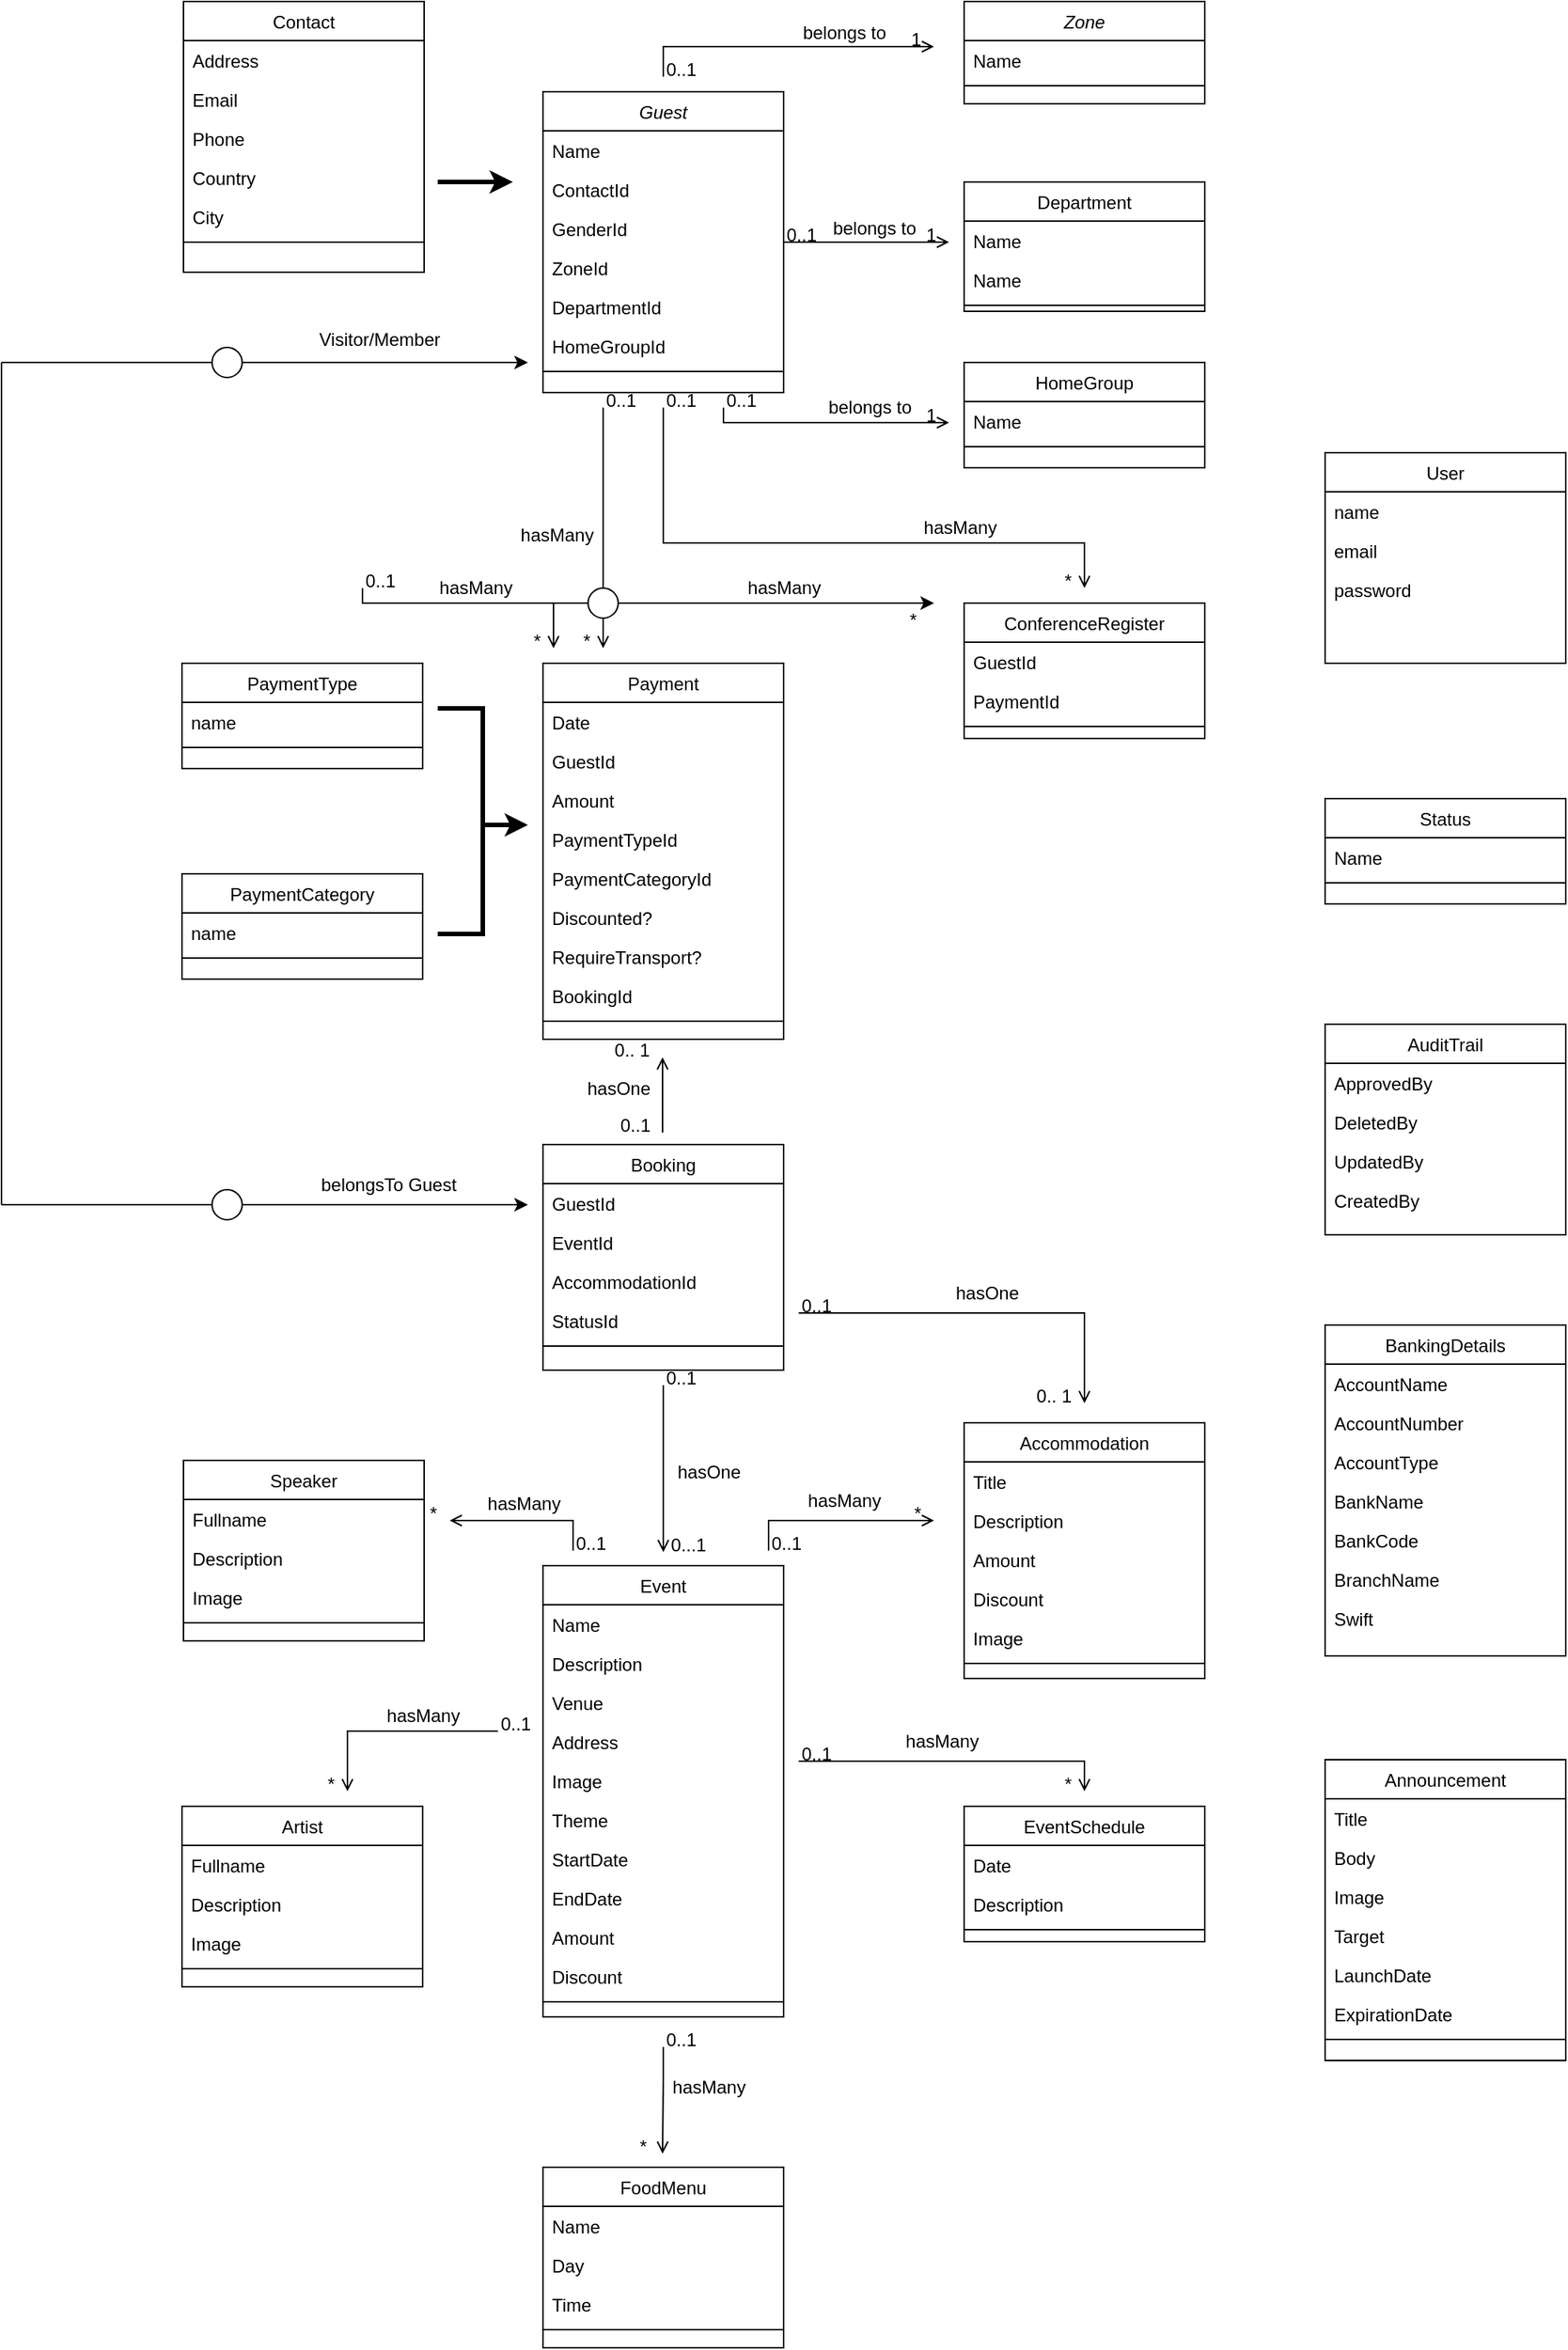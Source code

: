 <mxfile version="24.3.1" type="github">
  <diagram id="C5RBs43oDa-KdzZeNtuy" name="Page-1">
    <mxGraphModel dx="2336" dy="801" grid="1" gridSize="10" guides="1" tooltips="1" connect="1" arrows="1" fold="1" page="1" pageScale="1" pageWidth="827" pageHeight="1169" math="0" shadow="0">
      <root>
        <mxCell id="WIyWlLk6GJQsqaUBKTNV-0" />
        <mxCell id="WIyWlLk6GJQsqaUBKTNV-1" parent="WIyWlLk6GJQsqaUBKTNV-0" />
        <mxCell id="zkfFHV4jXpPFQw0GAbJ--0" value="Guest" style="swimlane;fontStyle=2;align=center;verticalAlign=top;childLayout=stackLayout;horizontal=1;startSize=26;horizontalStack=0;resizeParent=1;resizeLast=0;collapsible=1;marginBottom=0;rounded=0;shadow=0;strokeWidth=1;" parent="WIyWlLk6GJQsqaUBKTNV-1" vertex="1">
          <mxGeometry x="-162" y="127" width="160" height="200" as="geometry">
            <mxRectangle x="230" y="140" width="160" height="26" as="alternateBounds" />
          </mxGeometry>
        </mxCell>
        <mxCell id="zkfFHV4jXpPFQw0GAbJ--1" value="Name" style="text;align=left;verticalAlign=top;spacingLeft=4;spacingRight=4;overflow=hidden;rotatable=0;points=[[0,0.5],[1,0.5]];portConstraint=eastwest;" parent="zkfFHV4jXpPFQw0GAbJ--0" vertex="1">
          <mxGeometry y="26" width="160" height="26" as="geometry" />
        </mxCell>
        <mxCell id="zkfFHV4jXpPFQw0GAbJ--2" value="ContactId" style="text;align=left;verticalAlign=top;spacingLeft=4;spacingRight=4;overflow=hidden;rotatable=0;points=[[0,0.5],[1,0.5]];portConstraint=eastwest;rounded=0;shadow=0;html=0;" parent="zkfFHV4jXpPFQw0GAbJ--0" vertex="1">
          <mxGeometry y="52" width="160" height="26" as="geometry" />
        </mxCell>
        <mxCell id="zkfFHV4jXpPFQw0GAbJ--3" value="GenderId" style="text;align=left;verticalAlign=top;spacingLeft=4;spacingRight=4;overflow=hidden;rotatable=0;points=[[0,0.5],[1,0.5]];portConstraint=eastwest;rounded=0;shadow=0;html=0;" parent="zkfFHV4jXpPFQw0GAbJ--0" vertex="1">
          <mxGeometry y="78" width="160" height="26" as="geometry" />
        </mxCell>
        <mxCell id="3RFfW-XnVUxpgHUr_spV-69" value="ZoneId" style="text;align=left;verticalAlign=top;spacingLeft=4;spacingRight=4;overflow=hidden;rotatable=0;points=[[0,0.5],[1,0.5]];portConstraint=eastwest;rounded=0;shadow=0;html=0;" vertex="1" parent="zkfFHV4jXpPFQw0GAbJ--0">
          <mxGeometry y="104" width="160" height="26" as="geometry" />
        </mxCell>
        <mxCell id="3RFfW-XnVUxpgHUr_spV-70" value="DepartmentId" style="text;align=left;verticalAlign=top;spacingLeft=4;spacingRight=4;overflow=hidden;rotatable=0;points=[[0,0.5],[1,0.5]];portConstraint=eastwest;rounded=0;shadow=0;html=0;" vertex="1" parent="zkfFHV4jXpPFQw0GAbJ--0">
          <mxGeometry y="130" width="160" height="26" as="geometry" />
        </mxCell>
        <mxCell id="3RFfW-XnVUxpgHUr_spV-71" value="HomeGroupId" style="text;align=left;verticalAlign=top;spacingLeft=4;spacingRight=4;overflow=hidden;rotatable=0;points=[[0,0.5],[1,0.5]];portConstraint=eastwest;rounded=0;shadow=0;html=0;" vertex="1" parent="zkfFHV4jXpPFQw0GAbJ--0">
          <mxGeometry y="156" width="160" height="26" as="geometry" />
        </mxCell>
        <mxCell id="3RFfW-XnVUxpgHUr_spV-72" value="" style="line;html=1;strokeWidth=1;align=left;verticalAlign=middle;spacingTop=-1;spacingLeft=3;spacingRight=3;rotatable=0;labelPosition=right;points=[];portConstraint=eastwest;" vertex="1" parent="zkfFHV4jXpPFQw0GAbJ--0">
          <mxGeometry y="182" width="160" height="8" as="geometry" />
        </mxCell>
        <mxCell id="zkfFHV4jXpPFQw0GAbJ--6" value="Contact" style="swimlane;fontStyle=0;align=center;verticalAlign=top;childLayout=stackLayout;horizontal=1;startSize=26;horizontalStack=0;resizeParent=1;resizeLast=0;collapsible=1;marginBottom=0;rounded=0;shadow=0;strokeWidth=1;" parent="WIyWlLk6GJQsqaUBKTNV-1" vertex="1">
          <mxGeometry x="-401" y="67" width="160" height="180" as="geometry">
            <mxRectangle x="130" y="380" width="160" height="26" as="alternateBounds" />
          </mxGeometry>
        </mxCell>
        <mxCell id="zkfFHV4jXpPFQw0GAbJ--7" value="Address" style="text;align=left;verticalAlign=top;spacingLeft=4;spacingRight=4;overflow=hidden;rotatable=0;points=[[0,0.5],[1,0.5]];portConstraint=eastwest;" parent="zkfFHV4jXpPFQw0GAbJ--6" vertex="1">
          <mxGeometry y="26" width="160" height="26" as="geometry" />
        </mxCell>
        <mxCell id="zkfFHV4jXpPFQw0GAbJ--8" value="Email" style="text;align=left;verticalAlign=top;spacingLeft=4;spacingRight=4;overflow=hidden;rotatable=0;points=[[0,0.5],[1,0.5]];portConstraint=eastwest;rounded=0;shadow=0;html=0;" parent="zkfFHV4jXpPFQw0GAbJ--6" vertex="1">
          <mxGeometry y="52" width="160" height="26" as="geometry" />
        </mxCell>
        <mxCell id="3RFfW-XnVUxpgHUr_spV-64" value="Phone" style="text;align=left;verticalAlign=top;spacingLeft=4;spacingRight=4;overflow=hidden;rotatable=0;points=[[0,0.5],[1,0.5]];portConstraint=eastwest;rounded=0;shadow=0;html=0;" vertex="1" parent="zkfFHV4jXpPFQw0GAbJ--6">
          <mxGeometry y="78" width="160" height="26" as="geometry" />
        </mxCell>
        <mxCell id="3RFfW-XnVUxpgHUr_spV-134" value="Country" style="text;align=left;verticalAlign=top;spacingLeft=4;spacingRight=4;overflow=hidden;rotatable=0;points=[[0,0.5],[1,0.5]];portConstraint=eastwest;rounded=0;shadow=0;html=0;" vertex="1" parent="zkfFHV4jXpPFQw0GAbJ--6">
          <mxGeometry y="104" width="160" height="26" as="geometry" />
        </mxCell>
        <mxCell id="3RFfW-XnVUxpgHUr_spV-135" value="City" style="text;align=left;verticalAlign=top;spacingLeft=4;spacingRight=4;overflow=hidden;rotatable=0;points=[[0,0.5],[1,0.5]];portConstraint=eastwest;rounded=0;shadow=0;html=0;" vertex="1" parent="zkfFHV4jXpPFQw0GAbJ--6">
          <mxGeometry y="130" width="160" height="26" as="geometry" />
        </mxCell>
        <mxCell id="3RFfW-XnVUxpgHUr_spV-136" value="" style="line;html=1;strokeWidth=1;align=left;verticalAlign=middle;spacingTop=-1;spacingLeft=3;spacingRight=3;rotatable=0;labelPosition=right;points=[];portConstraint=eastwest;" vertex="1" parent="zkfFHV4jXpPFQw0GAbJ--6">
          <mxGeometry y="156" width="160" height="8" as="geometry" />
        </mxCell>
        <mxCell id="zkfFHV4jXpPFQw0GAbJ--13" value="BankingDetails" style="swimlane;fontStyle=0;align=center;verticalAlign=top;childLayout=stackLayout;horizontal=1;startSize=26;horizontalStack=0;resizeParent=1;resizeLast=0;collapsible=1;marginBottom=0;rounded=0;shadow=0;strokeWidth=1;" parent="WIyWlLk6GJQsqaUBKTNV-1" vertex="1">
          <mxGeometry x="358" y="947" width="160" height="220" as="geometry">
            <mxRectangle x="340" y="380" width="170" height="26" as="alternateBounds" />
          </mxGeometry>
        </mxCell>
        <mxCell id="zkfFHV4jXpPFQw0GAbJ--14" value="AccountName" style="text;align=left;verticalAlign=top;spacingLeft=4;spacingRight=4;overflow=hidden;rotatable=0;points=[[0,0.5],[1,0.5]];portConstraint=eastwest;" parent="zkfFHV4jXpPFQw0GAbJ--13" vertex="1">
          <mxGeometry y="26" width="160" height="26" as="geometry" />
        </mxCell>
        <mxCell id="3RFfW-XnVUxpgHUr_spV-66" value="AccountNumber" style="text;align=left;verticalAlign=top;spacingLeft=4;spacingRight=4;overflow=hidden;rotatable=0;points=[[0,0.5],[1,0.5]];portConstraint=eastwest;" vertex="1" parent="zkfFHV4jXpPFQw0GAbJ--13">
          <mxGeometry y="52" width="160" height="26" as="geometry" />
        </mxCell>
        <mxCell id="3RFfW-XnVUxpgHUr_spV-67" value="AccountType" style="text;align=left;verticalAlign=top;spacingLeft=4;spacingRight=4;overflow=hidden;rotatable=0;points=[[0,0.5],[1,0.5]];portConstraint=eastwest;" vertex="1" parent="zkfFHV4jXpPFQw0GAbJ--13">
          <mxGeometry y="78" width="160" height="26" as="geometry" />
        </mxCell>
        <mxCell id="3RFfW-XnVUxpgHUr_spV-68" value="BankName" style="text;align=left;verticalAlign=top;spacingLeft=4;spacingRight=4;overflow=hidden;rotatable=0;points=[[0,0.5],[1,0.5]];portConstraint=eastwest;" vertex="1" parent="zkfFHV4jXpPFQw0GAbJ--13">
          <mxGeometry y="104" width="160" height="26" as="geometry" />
        </mxCell>
        <mxCell id="3RFfW-XnVUxpgHUr_spV-73" value="BankCode" style="text;align=left;verticalAlign=top;spacingLeft=4;spacingRight=4;overflow=hidden;rotatable=0;points=[[0,0.5],[1,0.5]];portConstraint=eastwest;" vertex="1" parent="zkfFHV4jXpPFQw0GAbJ--13">
          <mxGeometry y="130" width="160" height="26" as="geometry" />
        </mxCell>
        <mxCell id="3RFfW-XnVUxpgHUr_spV-74" value="BranchName" style="text;align=left;verticalAlign=top;spacingLeft=4;spacingRight=4;overflow=hidden;rotatable=0;points=[[0,0.5],[1,0.5]];portConstraint=eastwest;" vertex="1" parent="zkfFHV4jXpPFQw0GAbJ--13">
          <mxGeometry y="156" width="160" height="26" as="geometry" />
        </mxCell>
        <mxCell id="3RFfW-XnVUxpgHUr_spV-75" value="Swift" style="text;align=left;verticalAlign=top;spacingLeft=4;spacingRight=4;overflow=hidden;rotatable=0;points=[[0,0.5],[1,0.5]];portConstraint=eastwest;" vertex="1" parent="zkfFHV4jXpPFQw0GAbJ--13">
          <mxGeometry y="182" width="160" height="26" as="geometry" />
        </mxCell>
        <mxCell id="zkfFHV4jXpPFQw0GAbJ--17" value="Department" style="swimlane;fontStyle=0;align=center;verticalAlign=top;childLayout=stackLayout;horizontal=1;startSize=26;horizontalStack=0;resizeParent=1;resizeLast=0;collapsible=1;marginBottom=0;rounded=0;shadow=0;strokeWidth=1;" parent="WIyWlLk6GJQsqaUBKTNV-1" vertex="1">
          <mxGeometry x="118" y="187" width="160" height="86" as="geometry">
            <mxRectangle x="550" y="140" width="160" height="26" as="alternateBounds" />
          </mxGeometry>
        </mxCell>
        <mxCell id="3RFfW-XnVUxpgHUr_spV-132" value="Name" style="text;align=left;verticalAlign=top;spacingLeft=4;spacingRight=4;overflow=hidden;rotatable=0;points=[[0,0.5],[1,0.5]];portConstraint=eastwest;" vertex="1" parent="zkfFHV4jXpPFQw0GAbJ--17">
          <mxGeometry y="26" width="160" height="26" as="geometry" />
        </mxCell>
        <mxCell id="zkfFHV4jXpPFQw0GAbJ--18" value="Name" style="text;align=left;verticalAlign=top;spacingLeft=4;spacingRight=4;overflow=hidden;rotatable=0;points=[[0,0.5],[1,0.5]];portConstraint=eastwest;" parent="zkfFHV4jXpPFQw0GAbJ--17" vertex="1">
          <mxGeometry y="52" width="160" height="26" as="geometry" />
        </mxCell>
        <mxCell id="zkfFHV4jXpPFQw0GAbJ--23" value="" style="line;html=1;strokeWidth=1;align=left;verticalAlign=middle;spacingTop=-1;spacingLeft=3;spacingRight=3;rotatable=0;labelPosition=right;points=[];portConstraint=eastwest;" parent="zkfFHV4jXpPFQw0GAbJ--17" vertex="1">
          <mxGeometry y="78" width="160" height="8" as="geometry" />
        </mxCell>
        <mxCell id="zkfFHV4jXpPFQw0GAbJ--26" value="" style="endArrow=open;shadow=0;strokeWidth=1;rounded=0;curved=0;endFill=1;edgeStyle=elbowEdgeStyle;elbow=vertical;" parent="WIyWlLk6GJQsqaUBKTNV-1" source="zkfFHV4jXpPFQw0GAbJ--0" edge="1">
          <mxGeometry x="0.5" y="41" relative="1" as="geometry">
            <mxPoint x="138" y="259" as="sourcePoint" />
            <mxPoint x="108" y="227" as="targetPoint" />
            <mxPoint x="-40" y="32" as="offset" />
            <Array as="points">
              <mxPoint x="48" y="227" />
            </Array>
          </mxGeometry>
        </mxCell>
        <mxCell id="zkfFHV4jXpPFQw0GAbJ--27" value="0..1" style="resizable=0;align=left;verticalAlign=bottom;labelBackgroundColor=none;fontSize=12;" parent="zkfFHV4jXpPFQw0GAbJ--26" connectable="0" vertex="1">
          <mxGeometry x="-1" relative="1" as="geometry">
            <mxPoint y="4" as="offset" />
          </mxGeometry>
        </mxCell>
        <mxCell id="zkfFHV4jXpPFQw0GAbJ--28" value="1" style="resizable=0;align=right;verticalAlign=bottom;labelBackgroundColor=none;fontSize=12;" parent="zkfFHV4jXpPFQw0GAbJ--26" connectable="0" vertex="1">
          <mxGeometry x="1" relative="1" as="geometry">
            <mxPoint x="-7" y="4" as="offset" />
          </mxGeometry>
        </mxCell>
        <mxCell id="zkfFHV4jXpPFQw0GAbJ--29" value="belongs to" style="text;html=1;resizable=0;points=[];;align=center;verticalAlign=middle;labelBackgroundColor=none;rounded=0;shadow=0;strokeWidth=1;fontSize=12;" parent="zkfFHV4jXpPFQw0GAbJ--26" vertex="1" connectable="0">
          <mxGeometry x="0.5" y="49" relative="1" as="geometry">
            <mxPoint x="-23" y="40" as="offset" />
          </mxGeometry>
        </mxCell>
        <mxCell id="3RFfW-XnVUxpgHUr_spV-6" value="" style="endArrow=open;shadow=0;strokeWidth=1;rounded=0;curved=0;endFill=1;edgeStyle=elbowEdgeStyle;elbow=vertical;" edge="1" parent="WIyWlLk6GJQsqaUBKTNV-1">
          <mxGeometry x="0.5" y="41" relative="1" as="geometry">
            <mxPoint x="-42" y="337" as="sourcePoint" />
            <mxPoint x="108" y="347" as="targetPoint" />
            <mxPoint x="-40" y="32" as="offset" />
            <Array as="points">
              <mxPoint x="28" y="347" />
            </Array>
          </mxGeometry>
        </mxCell>
        <mxCell id="3RFfW-XnVUxpgHUr_spV-7" value="0..1" style="resizable=0;align=left;verticalAlign=bottom;labelBackgroundColor=none;fontSize=12;" connectable="0" vertex="1" parent="3RFfW-XnVUxpgHUr_spV-6">
          <mxGeometry x="-1" relative="1" as="geometry">
            <mxPoint y="4" as="offset" />
          </mxGeometry>
        </mxCell>
        <mxCell id="3RFfW-XnVUxpgHUr_spV-8" value="1" style="resizable=0;align=right;verticalAlign=bottom;labelBackgroundColor=none;fontSize=12;" connectable="0" vertex="1" parent="3RFfW-XnVUxpgHUr_spV-6">
          <mxGeometry x="1" relative="1" as="geometry">
            <mxPoint x="-7" y="4" as="offset" />
          </mxGeometry>
        </mxCell>
        <mxCell id="3RFfW-XnVUxpgHUr_spV-9" value="belongs to" style="text;html=1;resizable=0;points=[];;align=center;verticalAlign=middle;labelBackgroundColor=none;rounded=0;shadow=0;strokeWidth=1;fontSize=12;" vertex="1" connectable="0" parent="3RFfW-XnVUxpgHUr_spV-6">
          <mxGeometry x="0.5" y="49" relative="1" as="geometry">
            <mxPoint x="-13" y="39" as="offset" />
          </mxGeometry>
        </mxCell>
        <mxCell id="3RFfW-XnVUxpgHUr_spV-10" value="" style="endArrow=classic;html=1;rounded=0;strokeWidth=3;" edge="1" parent="WIyWlLk6GJQsqaUBKTNV-1">
          <mxGeometry width="50" height="50" relative="1" as="geometry">
            <mxPoint x="-232" y="187" as="sourcePoint" />
            <mxPoint x="-182" y="187" as="targetPoint" />
          </mxGeometry>
        </mxCell>
        <mxCell id="3RFfW-XnVUxpgHUr_spV-15" value="FoodMenu" style="swimlane;fontStyle=0;align=center;verticalAlign=top;childLayout=stackLayout;horizontal=1;startSize=26;horizontalStack=0;resizeParent=1;resizeLast=0;collapsible=1;marginBottom=0;rounded=0;shadow=0;strokeWidth=1;" vertex="1" parent="WIyWlLk6GJQsqaUBKTNV-1">
          <mxGeometry x="-162" y="1507" width="160" height="120" as="geometry">
            <mxRectangle x="130" y="380" width="160" height="26" as="alternateBounds" />
          </mxGeometry>
        </mxCell>
        <mxCell id="3RFfW-XnVUxpgHUr_spV-16" value="Name" style="text;align=left;verticalAlign=top;spacingLeft=4;spacingRight=4;overflow=hidden;rotatable=0;points=[[0,0.5],[1,0.5]];portConstraint=eastwest;" vertex="1" parent="3RFfW-XnVUxpgHUr_spV-15">
          <mxGeometry y="26" width="160" height="26" as="geometry" />
        </mxCell>
        <mxCell id="3RFfW-XnVUxpgHUr_spV-98" value="Day" style="text;align=left;verticalAlign=top;spacingLeft=4;spacingRight=4;overflow=hidden;rotatable=0;points=[[0,0.5],[1,0.5]];portConstraint=eastwest;" vertex="1" parent="3RFfW-XnVUxpgHUr_spV-15">
          <mxGeometry y="52" width="160" height="26" as="geometry" />
        </mxCell>
        <mxCell id="3RFfW-XnVUxpgHUr_spV-99" value="Time" style="text;align=left;verticalAlign=top;spacingLeft=4;spacingRight=4;overflow=hidden;rotatable=0;points=[[0,0.5],[1,0.5]];portConstraint=eastwest;" vertex="1" parent="3RFfW-XnVUxpgHUr_spV-15">
          <mxGeometry y="78" width="160" height="26" as="geometry" />
        </mxCell>
        <mxCell id="3RFfW-XnVUxpgHUr_spV-100" value="" style="line;html=1;strokeWidth=1;align=left;verticalAlign=middle;spacingTop=-1;spacingLeft=3;spacingRight=3;rotatable=0;labelPosition=right;points=[];portConstraint=eastwest;" vertex="1" parent="3RFfW-XnVUxpgHUr_spV-15">
          <mxGeometry y="104" width="160" height="8" as="geometry" />
        </mxCell>
        <mxCell id="3RFfW-XnVUxpgHUr_spV-21" value="Payment" style="swimlane;fontStyle=0;align=center;verticalAlign=top;childLayout=stackLayout;horizontal=1;startSize=26;horizontalStack=0;resizeParent=1;resizeLast=0;collapsible=1;marginBottom=0;rounded=0;shadow=0;strokeWidth=1;" vertex="1" parent="WIyWlLk6GJQsqaUBKTNV-1">
          <mxGeometry x="-162" y="507" width="160" height="250" as="geometry">
            <mxRectangle x="550" y="140" width="160" height="26" as="alternateBounds" />
          </mxGeometry>
        </mxCell>
        <mxCell id="3RFfW-XnVUxpgHUr_spV-22" value="Date" style="text;align=left;verticalAlign=top;spacingLeft=4;spacingRight=4;overflow=hidden;rotatable=0;points=[[0,0.5],[1,0.5]];portConstraint=eastwest;" vertex="1" parent="3RFfW-XnVUxpgHUr_spV-21">
          <mxGeometry y="26" width="160" height="26" as="geometry" />
        </mxCell>
        <mxCell id="3RFfW-XnVUxpgHUr_spV-23" value="GuestId" style="text;align=left;verticalAlign=top;spacingLeft=4;spacingRight=4;overflow=hidden;rotatable=0;points=[[0,0.5],[1,0.5]];portConstraint=eastwest;rounded=0;shadow=0;html=0;" vertex="1" parent="3RFfW-XnVUxpgHUr_spV-21">
          <mxGeometry y="52" width="160" height="26" as="geometry" />
        </mxCell>
        <mxCell id="3RFfW-XnVUxpgHUr_spV-24" value="Amount" style="text;align=left;verticalAlign=top;spacingLeft=4;spacingRight=4;overflow=hidden;rotatable=0;points=[[0,0.5],[1,0.5]];portConstraint=eastwest;rounded=0;shadow=0;html=0;" vertex="1" parent="3RFfW-XnVUxpgHUr_spV-21">
          <mxGeometry y="78" width="160" height="26" as="geometry" />
        </mxCell>
        <mxCell id="3RFfW-XnVUxpgHUr_spV-25" value="PaymentTypeId" style="text;align=left;verticalAlign=top;spacingLeft=4;spacingRight=4;overflow=hidden;rotatable=0;points=[[0,0.5],[1,0.5]];portConstraint=eastwest;rounded=0;shadow=0;html=0;" vertex="1" parent="3RFfW-XnVUxpgHUr_spV-21">
          <mxGeometry y="104" width="160" height="26" as="geometry" />
        </mxCell>
        <mxCell id="3RFfW-XnVUxpgHUr_spV-26" value="PaymentCategoryId" style="text;align=left;verticalAlign=top;spacingLeft=4;spacingRight=4;overflow=hidden;rotatable=0;points=[[0,0.5],[1,0.5]];portConstraint=eastwest;rounded=0;shadow=0;html=0;" vertex="1" parent="3RFfW-XnVUxpgHUr_spV-21">
          <mxGeometry y="130" width="160" height="26" as="geometry" />
        </mxCell>
        <mxCell id="3RFfW-XnVUxpgHUr_spV-154" value="Discounted?" style="text;align=left;verticalAlign=top;spacingLeft=4;spacingRight=4;overflow=hidden;rotatable=0;points=[[0,0.5],[1,0.5]];portConstraint=eastwest;rounded=0;shadow=0;html=0;" vertex="1" parent="3RFfW-XnVUxpgHUr_spV-21">
          <mxGeometry y="156" width="160" height="26" as="geometry" />
        </mxCell>
        <mxCell id="3RFfW-XnVUxpgHUr_spV-156" value="RequireTransport?" style="text;align=left;verticalAlign=top;spacingLeft=4;spacingRight=4;overflow=hidden;rotatable=0;points=[[0,0.5],[1,0.5]];portConstraint=eastwest;rounded=0;shadow=0;html=0;" vertex="1" parent="3RFfW-XnVUxpgHUr_spV-21">
          <mxGeometry y="182" width="160" height="26" as="geometry" />
        </mxCell>
        <mxCell id="3RFfW-XnVUxpgHUr_spV-276" value="BookingId" style="text;align=left;verticalAlign=top;spacingLeft=4;spacingRight=4;overflow=hidden;rotatable=0;points=[[0,0.5],[1,0.5]];portConstraint=eastwest;rounded=0;shadow=0;html=0;" vertex="1" parent="3RFfW-XnVUxpgHUr_spV-21">
          <mxGeometry y="208" width="160" height="26" as="geometry" />
        </mxCell>
        <mxCell id="3RFfW-XnVUxpgHUr_spV-277" value="" style="line;html=1;strokeWidth=1;align=left;verticalAlign=middle;spacingTop=-1;spacingLeft=3;spacingRight=3;rotatable=0;labelPosition=right;points=[];portConstraint=eastwest;" vertex="1" parent="3RFfW-XnVUxpgHUr_spV-21">
          <mxGeometry y="234" width="160" height="8" as="geometry" />
        </mxCell>
        <mxCell id="3RFfW-XnVUxpgHUr_spV-30" value="" style="endArrow=open;shadow=0;strokeWidth=1;rounded=0;curved=0;endFill=1;edgeStyle=elbowEdgeStyle;elbow=vertical;" edge="1" parent="WIyWlLk6GJQsqaUBKTNV-1">
          <mxGeometry x="0.5" y="41" relative="1" as="geometry">
            <mxPoint x="-122" y="337" as="sourcePoint" />
            <mxPoint x="-122" y="497" as="targetPoint" />
            <mxPoint x="-40" y="32" as="offset" />
          </mxGeometry>
        </mxCell>
        <mxCell id="3RFfW-XnVUxpgHUr_spV-31" value="0..1" style="resizable=0;align=left;verticalAlign=bottom;labelBackgroundColor=none;fontSize=12;" connectable="0" vertex="1" parent="3RFfW-XnVUxpgHUr_spV-30">
          <mxGeometry x="-1" relative="1" as="geometry">
            <mxPoint y="4" as="offset" />
          </mxGeometry>
        </mxCell>
        <mxCell id="3RFfW-XnVUxpgHUr_spV-32" value="*" style="resizable=0;align=right;verticalAlign=bottom;labelBackgroundColor=none;fontSize=12;" connectable="0" vertex="1" parent="3RFfW-XnVUxpgHUr_spV-30">
          <mxGeometry x="1" relative="1" as="geometry">
            <mxPoint x="-7" y="4" as="offset" />
          </mxGeometry>
        </mxCell>
        <mxCell id="3RFfW-XnVUxpgHUr_spV-33" value="hasMany" style="text;html=1;resizable=0;points=[];;align=center;verticalAlign=middle;labelBackgroundColor=none;rounded=0;shadow=0;strokeWidth=1;fontSize=12;" vertex="1" connectable="0" parent="3RFfW-XnVUxpgHUr_spV-30">
          <mxGeometry x="0.5" y="49" relative="1" as="geometry">
            <mxPoint x="-80" y="-35" as="offset" />
          </mxGeometry>
        </mxCell>
        <mxCell id="3RFfW-XnVUxpgHUr_spV-34" value="PaymentType" style="swimlane;fontStyle=0;align=center;verticalAlign=top;childLayout=stackLayout;horizontal=1;startSize=26;horizontalStack=0;resizeParent=1;resizeLast=0;collapsible=1;marginBottom=0;rounded=0;shadow=0;strokeWidth=1;" vertex="1" parent="WIyWlLk6GJQsqaUBKTNV-1">
          <mxGeometry x="-402" y="507" width="160" height="70" as="geometry">
            <mxRectangle x="340" y="380" width="170" height="26" as="alternateBounds" />
          </mxGeometry>
        </mxCell>
        <mxCell id="3RFfW-XnVUxpgHUr_spV-35" value="name" style="text;align=left;verticalAlign=top;spacingLeft=4;spacingRight=4;overflow=hidden;rotatable=0;points=[[0,0.5],[1,0.5]];portConstraint=eastwest;" vertex="1" parent="3RFfW-XnVUxpgHUr_spV-34">
          <mxGeometry y="26" width="160" height="26" as="geometry" />
        </mxCell>
        <mxCell id="3RFfW-XnVUxpgHUr_spV-36" value="" style="line;html=1;strokeWidth=1;align=left;verticalAlign=middle;spacingTop=-1;spacingLeft=3;spacingRight=3;rotatable=0;labelPosition=right;points=[];portConstraint=eastwest;" vertex="1" parent="3RFfW-XnVUxpgHUr_spV-34">
          <mxGeometry y="52" width="160" height="8" as="geometry" />
        </mxCell>
        <mxCell id="3RFfW-XnVUxpgHUr_spV-37" value="PaymentCategory" style="swimlane;fontStyle=0;align=center;verticalAlign=top;childLayout=stackLayout;horizontal=1;startSize=26;horizontalStack=0;resizeParent=1;resizeLast=0;collapsible=1;marginBottom=0;rounded=0;shadow=0;strokeWidth=1;" vertex="1" parent="WIyWlLk6GJQsqaUBKTNV-1">
          <mxGeometry x="-402" y="647" width="160" height="70" as="geometry">
            <mxRectangle x="340" y="380" width="170" height="26" as="alternateBounds" />
          </mxGeometry>
        </mxCell>
        <mxCell id="3RFfW-XnVUxpgHUr_spV-38" value="name" style="text;align=left;verticalAlign=top;spacingLeft=4;spacingRight=4;overflow=hidden;rotatable=0;points=[[0,0.5],[1,0.5]];portConstraint=eastwest;" vertex="1" parent="3RFfW-XnVUxpgHUr_spV-37">
          <mxGeometry y="26" width="160" height="26" as="geometry" />
        </mxCell>
        <mxCell id="3RFfW-XnVUxpgHUr_spV-39" value="" style="line;html=1;strokeWidth=1;align=left;verticalAlign=middle;spacingTop=-1;spacingLeft=3;spacingRight=3;rotatable=0;labelPosition=right;points=[];portConstraint=eastwest;" vertex="1" parent="3RFfW-XnVUxpgHUr_spV-37">
          <mxGeometry y="52" width="160" height="8" as="geometry" />
        </mxCell>
        <mxCell id="3RFfW-XnVUxpgHUr_spV-40" value="User" style="swimlane;fontStyle=0;align=center;verticalAlign=top;childLayout=stackLayout;horizontal=1;startSize=26;horizontalStack=0;resizeParent=1;resizeLast=0;collapsible=1;marginBottom=0;rounded=0;shadow=0;strokeWidth=1;" vertex="1" parent="WIyWlLk6GJQsqaUBKTNV-1">
          <mxGeometry x="358" y="367" width="160" height="140" as="geometry">
            <mxRectangle x="340" y="380" width="170" height="26" as="alternateBounds" />
          </mxGeometry>
        </mxCell>
        <mxCell id="3RFfW-XnVUxpgHUr_spV-41" value="name" style="text;align=left;verticalAlign=top;spacingLeft=4;spacingRight=4;overflow=hidden;rotatable=0;points=[[0,0.5],[1,0.5]];portConstraint=eastwest;" vertex="1" parent="3RFfW-XnVUxpgHUr_spV-40">
          <mxGeometry y="26" width="160" height="26" as="geometry" />
        </mxCell>
        <mxCell id="3RFfW-XnVUxpgHUr_spV-145" value="email" style="text;align=left;verticalAlign=top;spacingLeft=4;spacingRight=4;overflow=hidden;rotatable=0;points=[[0,0.5],[1,0.5]];portConstraint=eastwest;" vertex="1" parent="3RFfW-XnVUxpgHUr_spV-40">
          <mxGeometry y="52" width="160" height="26" as="geometry" />
        </mxCell>
        <mxCell id="3RFfW-XnVUxpgHUr_spV-146" value="password" style="text;align=left;verticalAlign=top;spacingLeft=4;spacingRight=4;overflow=hidden;rotatable=0;points=[[0,0.5],[1,0.5]];portConstraint=eastwest;" vertex="1" parent="3RFfW-XnVUxpgHUr_spV-40">
          <mxGeometry y="78" width="160" height="26" as="geometry" />
        </mxCell>
        <mxCell id="3RFfW-XnVUxpgHUr_spV-44" value="" style="endArrow=none;html=1;rounded=0;strokeWidth=3;" edge="1" parent="WIyWlLk6GJQsqaUBKTNV-1">
          <mxGeometry width="50" height="50" relative="1" as="geometry">
            <mxPoint x="-232" y="537" as="sourcePoint" />
            <mxPoint x="-202" y="627" as="targetPoint" />
            <Array as="points">
              <mxPoint x="-202" y="537" />
            </Array>
          </mxGeometry>
        </mxCell>
        <mxCell id="3RFfW-XnVUxpgHUr_spV-45" value="" style="endArrow=none;html=1;rounded=0;strokeWidth=3;" edge="1" parent="WIyWlLk6GJQsqaUBKTNV-1">
          <mxGeometry width="50" height="50" relative="1" as="geometry">
            <mxPoint x="-232" y="687" as="sourcePoint" />
            <mxPoint x="-202" y="557" as="targetPoint" />
            <Array as="points">
              <mxPoint x="-202" y="687" />
            </Array>
          </mxGeometry>
        </mxCell>
        <mxCell id="3RFfW-XnVUxpgHUr_spV-46" value="" style="endArrow=classic;html=1;rounded=0;strokeWidth=3;" edge="1" parent="WIyWlLk6GJQsqaUBKTNV-1">
          <mxGeometry width="50" height="50" relative="1" as="geometry">
            <mxPoint x="-202" y="614.5" as="sourcePoint" />
            <mxPoint x="-172" y="614.5" as="targetPoint" />
          </mxGeometry>
        </mxCell>
        <mxCell id="3RFfW-XnVUxpgHUr_spV-50" value="Announcement" style="swimlane;fontStyle=0;align=center;verticalAlign=top;childLayout=stackLayout;horizontal=1;startSize=26;horizontalStack=0;resizeParent=1;resizeLast=0;collapsible=1;marginBottom=0;rounded=0;shadow=0;strokeWidth=1;" vertex="1" parent="WIyWlLk6GJQsqaUBKTNV-1">
          <mxGeometry x="358" y="1236" width="160" height="200" as="geometry">
            <mxRectangle x="130" y="380" width="160" height="26" as="alternateBounds" />
          </mxGeometry>
        </mxCell>
        <mxCell id="3RFfW-XnVUxpgHUr_spV-51" value="Title" style="text;align=left;verticalAlign=top;spacingLeft=4;spacingRight=4;overflow=hidden;rotatable=0;points=[[0,0.5],[1,0.5]];portConstraint=eastwest;" vertex="1" parent="3RFfW-XnVUxpgHUr_spV-50">
          <mxGeometry y="26" width="160" height="26" as="geometry" />
        </mxCell>
        <mxCell id="3RFfW-XnVUxpgHUr_spV-92" value="Body" style="text;align=left;verticalAlign=top;spacingLeft=4;spacingRight=4;overflow=hidden;rotatable=0;points=[[0,0.5],[1,0.5]];portConstraint=eastwest;" vertex="1" parent="3RFfW-XnVUxpgHUr_spV-50">
          <mxGeometry y="52" width="160" height="26" as="geometry" />
        </mxCell>
        <mxCell id="3RFfW-XnVUxpgHUr_spV-93" value="Image" style="text;align=left;verticalAlign=top;spacingLeft=4;spacingRight=4;overflow=hidden;rotatable=0;points=[[0,0.5],[1,0.5]];portConstraint=eastwest;" vertex="1" parent="3RFfW-XnVUxpgHUr_spV-50">
          <mxGeometry y="78" width="160" height="26" as="geometry" />
        </mxCell>
        <mxCell id="3RFfW-XnVUxpgHUr_spV-94" value="Target" style="text;align=left;verticalAlign=top;spacingLeft=4;spacingRight=4;overflow=hidden;rotatable=0;points=[[0,0.5],[1,0.5]];portConstraint=eastwest;" vertex="1" parent="3RFfW-XnVUxpgHUr_spV-50">
          <mxGeometry y="104" width="160" height="26" as="geometry" />
        </mxCell>
        <mxCell id="3RFfW-XnVUxpgHUr_spV-95" value="LaunchDate" style="text;align=left;verticalAlign=top;spacingLeft=4;spacingRight=4;overflow=hidden;rotatable=0;points=[[0,0.5],[1,0.5]];portConstraint=eastwest;" vertex="1" parent="3RFfW-XnVUxpgHUr_spV-50">
          <mxGeometry y="130" width="160" height="26" as="geometry" />
        </mxCell>
        <mxCell id="3RFfW-XnVUxpgHUr_spV-96" value="ExpirationDate" style="text;align=left;verticalAlign=top;spacingLeft=4;spacingRight=4;overflow=hidden;rotatable=0;points=[[0,0.5],[1,0.5]];portConstraint=eastwest;" vertex="1" parent="3RFfW-XnVUxpgHUr_spV-50">
          <mxGeometry y="156" width="160" height="26" as="geometry" />
        </mxCell>
        <mxCell id="3RFfW-XnVUxpgHUr_spV-97" value="" style="line;html=1;strokeWidth=1;align=left;verticalAlign=middle;spacingTop=-1;spacingLeft=3;spacingRight=3;rotatable=0;labelPosition=right;points=[];portConstraint=eastwest;" vertex="1" parent="3RFfW-XnVUxpgHUr_spV-50">
          <mxGeometry y="182" width="160" height="8" as="geometry" />
        </mxCell>
        <mxCell id="3RFfW-XnVUxpgHUr_spV-54" value="Zone" style="swimlane;fontStyle=2;align=center;verticalAlign=top;childLayout=stackLayout;horizontal=1;startSize=26;horizontalStack=0;resizeParent=1;resizeLast=0;collapsible=1;marginBottom=0;rounded=0;shadow=0;strokeWidth=1;" vertex="1" parent="WIyWlLk6GJQsqaUBKTNV-1">
          <mxGeometry x="118" y="67" width="160" height="68" as="geometry">
            <mxRectangle x="230" y="140" width="160" height="26" as="alternateBounds" />
          </mxGeometry>
        </mxCell>
        <mxCell id="3RFfW-XnVUxpgHUr_spV-55" value="Name" style="text;align=left;verticalAlign=top;spacingLeft=4;spacingRight=4;overflow=hidden;rotatable=0;points=[[0,0.5],[1,0.5]];portConstraint=eastwest;" vertex="1" parent="3RFfW-XnVUxpgHUr_spV-54">
          <mxGeometry y="26" width="160" height="26" as="geometry" />
        </mxCell>
        <mxCell id="3RFfW-XnVUxpgHUr_spV-58" value="" style="line;html=1;strokeWidth=1;align=left;verticalAlign=middle;spacingTop=-1;spacingLeft=3;spacingRight=3;rotatable=0;labelPosition=right;points=[];portConstraint=eastwest;" vertex="1" parent="3RFfW-XnVUxpgHUr_spV-54">
          <mxGeometry y="52" width="160" height="8" as="geometry" />
        </mxCell>
        <mxCell id="3RFfW-XnVUxpgHUr_spV-60" value="" style="endArrow=open;shadow=0;strokeWidth=1;rounded=0;curved=0;endFill=1;edgeStyle=elbowEdgeStyle;elbow=vertical;" edge="1" parent="WIyWlLk6GJQsqaUBKTNV-1">
          <mxGeometry x="0.5" y="41" relative="1" as="geometry">
            <mxPoint x="-82" y="117" as="sourcePoint" />
            <mxPoint x="98" y="97" as="targetPoint" />
            <mxPoint x="-40" y="32" as="offset" />
            <Array as="points">
              <mxPoint x="8" y="97" />
            </Array>
          </mxGeometry>
        </mxCell>
        <mxCell id="3RFfW-XnVUxpgHUr_spV-61" value="0..1" style="resizable=0;align=left;verticalAlign=bottom;labelBackgroundColor=none;fontSize=12;" connectable="0" vertex="1" parent="3RFfW-XnVUxpgHUr_spV-60">
          <mxGeometry x="-1" relative="1" as="geometry">
            <mxPoint y="4" as="offset" />
          </mxGeometry>
        </mxCell>
        <mxCell id="3RFfW-XnVUxpgHUr_spV-62" value="1" style="resizable=0;align=right;verticalAlign=bottom;labelBackgroundColor=none;fontSize=12;" connectable="0" vertex="1" parent="3RFfW-XnVUxpgHUr_spV-60">
          <mxGeometry x="1" relative="1" as="geometry">
            <mxPoint x="-7" y="4" as="offset" />
          </mxGeometry>
        </mxCell>
        <mxCell id="3RFfW-XnVUxpgHUr_spV-63" value="belongs to" style="text;html=1;resizable=0;points=[];;align=center;verticalAlign=middle;labelBackgroundColor=none;rounded=0;shadow=0;strokeWidth=1;fontSize=12;" vertex="1" connectable="0" parent="3RFfW-XnVUxpgHUr_spV-60">
          <mxGeometry x="0.5" y="49" relative="1" as="geometry">
            <mxPoint x="-10" y="40" as="offset" />
          </mxGeometry>
        </mxCell>
        <mxCell id="3RFfW-XnVUxpgHUr_spV-76" value="ConferenceRegister" style="swimlane;fontStyle=0;align=center;verticalAlign=top;childLayout=stackLayout;horizontal=1;startSize=26;horizontalStack=0;resizeParent=1;resizeLast=0;collapsible=1;marginBottom=0;rounded=0;shadow=0;strokeWidth=1;" vertex="1" parent="WIyWlLk6GJQsqaUBKTNV-1">
          <mxGeometry x="118" y="467" width="160" height="90" as="geometry">
            <mxRectangle x="550" y="140" width="160" height="26" as="alternateBounds" />
          </mxGeometry>
        </mxCell>
        <mxCell id="3RFfW-XnVUxpgHUr_spV-77" value="GuestId" style="text;align=left;verticalAlign=top;spacingLeft=4;spacingRight=4;overflow=hidden;rotatable=0;points=[[0,0.5],[1,0.5]];portConstraint=eastwest;" vertex="1" parent="3RFfW-XnVUxpgHUr_spV-76">
          <mxGeometry y="26" width="160" height="26" as="geometry" />
        </mxCell>
        <mxCell id="3RFfW-XnVUxpgHUr_spV-85" value="PaymentId" style="text;align=left;verticalAlign=top;spacingLeft=4;spacingRight=4;overflow=hidden;rotatable=0;points=[[0,0.5],[1,0.5]];portConstraint=eastwest;rounded=0;shadow=0;html=0;" vertex="1" parent="3RFfW-XnVUxpgHUr_spV-76">
          <mxGeometry y="52" width="160" height="26" as="geometry" />
        </mxCell>
        <mxCell id="3RFfW-XnVUxpgHUr_spV-278" value="" style="line;html=1;strokeWidth=1;align=left;verticalAlign=middle;spacingTop=-1;spacingLeft=3;spacingRight=3;rotatable=0;labelPosition=right;points=[];portConstraint=eastwest;" vertex="1" parent="3RFfW-XnVUxpgHUr_spV-76">
          <mxGeometry y="78" width="160" height="8" as="geometry" />
        </mxCell>
        <mxCell id="3RFfW-XnVUxpgHUr_spV-88" value="" style="endArrow=open;shadow=0;strokeWidth=1;rounded=0;curved=0;endFill=1;edgeStyle=elbowEdgeStyle;elbow=vertical;" edge="1" parent="WIyWlLk6GJQsqaUBKTNV-1">
          <mxGeometry x="0.5" y="41" relative="1" as="geometry">
            <mxPoint x="-82" y="337" as="sourcePoint" />
            <mxPoint x="198" y="457" as="targetPoint" />
            <mxPoint x="-40" y="32" as="offset" />
            <Array as="points">
              <mxPoint x="-82" y="427" />
            </Array>
          </mxGeometry>
        </mxCell>
        <mxCell id="3RFfW-XnVUxpgHUr_spV-89" value="0..1" style="resizable=0;align=left;verticalAlign=bottom;labelBackgroundColor=none;fontSize=12;" connectable="0" vertex="1" parent="3RFfW-XnVUxpgHUr_spV-88">
          <mxGeometry x="-1" relative="1" as="geometry">
            <mxPoint y="4" as="offset" />
          </mxGeometry>
        </mxCell>
        <mxCell id="3RFfW-XnVUxpgHUr_spV-90" value="*" style="resizable=0;align=right;verticalAlign=bottom;labelBackgroundColor=none;fontSize=12;" connectable="0" vertex="1" parent="3RFfW-XnVUxpgHUr_spV-88">
          <mxGeometry x="1" relative="1" as="geometry">
            <mxPoint x="-7" y="4" as="offset" />
          </mxGeometry>
        </mxCell>
        <mxCell id="3RFfW-XnVUxpgHUr_spV-91" value="hasMany" style="text;html=1;resizable=0;points=[];;align=center;verticalAlign=middle;labelBackgroundColor=none;rounded=0;shadow=0;strokeWidth=1;fontSize=12;" vertex="1" connectable="0" parent="3RFfW-XnVUxpgHUr_spV-88">
          <mxGeometry x="0.5" y="49" relative="1" as="geometry">
            <mxPoint x="-13" y="39" as="offset" />
          </mxGeometry>
        </mxCell>
        <mxCell id="3RFfW-XnVUxpgHUr_spV-122" value="HomeGroup" style="swimlane;fontStyle=0;align=center;verticalAlign=top;childLayout=stackLayout;horizontal=1;startSize=26;horizontalStack=0;resizeParent=1;resizeLast=0;collapsible=1;marginBottom=0;rounded=0;shadow=0;strokeWidth=1;" vertex="1" parent="WIyWlLk6GJQsqaUBKTNV-1">
          <mxGeometry x="118" y="307" width="160" height="70" as="geometry">
            <mxRectangle x="130" y="380" width="160" height="26" as="alternateBounds" />
          </mxGeometry>
        </mxCell>
        <mxCell id="3RFfW-XnVUxpgHUr_spV-123" value="Name" style="text;align=left;verticalAlign=top;spacingLeft=4;spacingRight=4;overflow=hidden;rotatable=0;points=[[0,0.5],[1,0.5]];portConstraint=eastwest;" vertex="1" parent="3RFfW-XnVUxpgHUr_spV-122">
          <mxGeometry y="26" width="160" height="26" as="geometry" />
        </mxCell>
        <mxCell id="3RFfW-XnVUxpgHUr_spV-124" value="" style="line;html=1;strokeWidth=1;align=left;verticalAlign=middle;spacingTop=-1;spacingLeft=3;spacingRight=3;rotatable=0;labelPosition=right;points=[];portConstraint=eastwest;" vertex="1" parent="3RFfW-XnVUxpgHUr_spV-122">
          <mxGeometry y="52" width="160" height="8" as="geometry" />
        </mxCell>
        <mxCell id="3RFfW-XnVUxpgHUr_spV-137" value="Status" style="swimlane;fontStyle=0;align=center;verticalAlign=top;childLayout=stackLayout;horizontal=1;startSize=26;horizontalStack=0;resizeParent=1;resizeLast=0;collapsible=1;marginBottom=0;rounded=0;shadow=0;strokeWidth=1;" vertex="1" parent="WIyWlLk6GJQsqaUBKTNV-1">
          <mxGeometry x="358" y="597" width="160" height="70" as="geometry">
            <mxRectangle x="130" y="380" width="160" height="26" as="alternateBounds" />
          </mxGeometry>
        </mxCell>
        <mxCell id="3RFfW-XnVUxpgHUr_spV-138" value="Name" style="text;align=left;verticalAlign=top;spacingLeft=4;spacingRight=4;overflow=hidden;rotatable=0;points=[[0,0.5],[1,0.5]];portConstraint=eastwest;" vertex="1" parent="3RFfW-XnVUxpgHUr_spV-137">
          <mxGeometry y="26" width="160" height="26" as="geometry" />
        </mxCell>
        <mxCell id="3RFfW-XnVUxpgHUr_spV-139" value="" style="line;html=1;strokeWidth=1;align=left;verticalAlign=middle;spacingTop=-1;spacingLeft=3;spacingRight=3;rotatable=0;labelPosition=right;points=[];portConstraint=eastwest;" vertex="1" parent="3RFfW-XnVUxpgHUr_spV-137">
          <mxGeometry y="52" width="160" height="8" as="geometry" />
        </mxCell>
        <mxCell id="3RFfW-XnVUxpgHUr_spV-140" value="AuditTrail" style="swimlane;fontStyle=0;align=center;verticalAlign=top;childLayout=stackLayout;horizontal=1;startSize=26;horizontalStack=0;resizeParent=1;resizeLast=0;collapsible=1;marginBottom=0;rounded=0;shadow=0;strokeWidth=1;" vertex="1" parent="WIyWlLk6GJQsqaUBKTNV-1">
          <mxGeometry x="358" y="747" width="160" height="140" as="geometry">
            <mxRectangle x="550" y="140" width="160" height="26" as="alternateBounds" />
          </mxGeometry>
        </mxCell>
        <mxCell id="3RFfW-XnVUxpgHUr_spV-141" value="ApprovedBy" style="text;align=left;verticalAlign=top;spacingLeft=4;spacingRight=4;overflow=hidden;rotatable=0;points=[[0,0.5],[1,0.5]];portConstraint=eastwest;" vertex="1" parent="3RFfW-XnVUxpgHUr_spV-140">
          <mxGeometry y="26" width="160" height="26" as="geometry" />
        </mxCell>
        <mxCell id="3RFfW-XnVUxpgHUr_spV-142" value="DeletedBy" style="text;align=left;verticalAlign=top;spacingLeft=4;spacingRight=4;overflow=hidden;rotatable=0;points=[[0,0.5],[1,0.5]];portConstraint=eastwest;rounded=0;shadow=0;html=0;" vertex="1" parent="3RFfW-XnVUxpgHUr_spV-140">
          <mxGeometry y="52" width="160" height="26" as="geometry" />
        </mxCell>
        <mxCell id="3RFfW-XnVUxpgHUr_spV-143" value="UpdatedBy" style="text;align=left;verticalAlign=top;spacingLeft=4;spacingRight=4;overflow=hidden;rotatable=0;points=[[0,0.5],[1,0.5]];portConstraint=eastwest;rounded=0;shadow=0;html=0;" vertex="1" parent="3RFfW-XnVUxpgHUr_spV-140">
          <mxGeometry y="78" width="160" height="26" as="geometry" />
        </mxCell>
        <mxCell id="3RFfW-XnVUxpgHUr_spV-144" value="CreatedBy" style="text;align=left;verticalAlign=top;spacingLeft=4;spacingRight=4;overflow=hidden;rotatable=0;points=[[0,0.5],[1,0.5]];portConstraint=eastwest;rounded=0;shadow=0;html=0;" vertex="1" parent="3RFfW-XnVUxpgHUr_spV-140">
          <mxGeometry y="104" width="160" height="26" as="geometry" />
        </mxCell>
        <mxCell id="3RFfW-XnVUxpgHUr_spV-166" value="Booking" style="swimlane;fontStyle=0;align=center;verticalAlign=top;childLayout=stackLayout;horizontal=1;startSize=26;horizontalStack=0;resizeParent=1;resizeLast=0;collapsible=1;marginBottom=0;rounded=0;shadow=0;strokeWidth=1;" vertex="1" parent="WIyWlLk6GJQsqaUBKTNV-1">
          <mxGeometry x="-162" y="827" width="160" height="150" as="geometry">
            <mxRectangle x="550" y="140" width="160" height="26" as="alternateBounds" />
          </mxGeometry>
        </mxCell>
        <mxCell id="3RFfW-XnVUxpgHUr_spV-167" value="GuestId" style="text;align=left;verticalAlign=top;spacingLeft=4;spacingRight=4;overflow=hidden;rotatable=0;points=[[0,0.5],[1,0.5]];portConstraint=eastwest;" vertex="1" parent="3RFfW-XnVUxpgHUr_spV-166">
          <mxGeometry y="26" width="160" height="26" as="geometry" />
        </mxCell>
        <mxCell id="3RFfW-XnVUxpgHUr_spV-169" value="EventId" style="text;align=left;verticalAlign=top;spacingLeft=4;spacingRight=4;overflow=hidden;rotatable=0;points=[[0,0.5],[1,0.5]];portConstraint=eastwest;rounded=0;shadow=0;html=0;" vertex="1" parent="3RFfW-XnVUxpgHUr_spV-166">
          <mxGeometry y="52" width="160" height="26" as="geometry" />
        </mxCell>
        <mxCell id="3RFfW-XnVUxpgHUr_spV-170" value="AccommodationId" style="text;align=left;verticalAlign=top;spacingLeft=4;spacingRight=4;overflow=hidden;rotatable=0;points=[[0,0.5],[1,0.5]];portConstraint=eastwest;rounded=0;shadow=0;html=0;" vertex="1" parent="3RFfW-XnVUxpgHUr_spV-166">
          <mxGeometry y="78" width="160" height="26" as="geometry" />
        </mxCell>
        <mxCell id="3RFfW-XnVUxpgHUr_spV-171" value="StatusId" style="text;align=left;verticalAlign=top;spacingLeft=4;spacingRight=4;overflow=hidden;rotatable=0;points=[[0,0.5],[1,0.5]];portConstraint=eastwest;rounded=0;shadow=0;html=0;" vertex="1" parent="3RFfW-XnVUxpgHUr_spV-166">
          <mxGeometry y="104" width="160" height="26" as="geometry" />
        </mxCell>
        <mxCell id="3RFfW-XnVUxpgHUr_spV-174" value="" style="line;html=1;strokeWidth=1;align=left;verticalAlign=middle;spacingTop=-1;spacingLeft=3;spacingRight=3;rotatable=0;labelPosition=right;points=[];portConstraint=eastwest;" vertex="1" parent="3RFfW-XnVUxpgHUr_spV-166">
          <mxGeometry y="130" width="160" height="8" as="geometry" />
        </mxCell>
        <mxCell id="3RFfW-XnVUxpgHUr_spV-177" value="Event" style="swimlane;fontStyle=0;align=center;verticalAlign=top;childLayout=stackLayout;horizontal=1;startSize=26;horizontalStack=0;resizeParent=1;resizeLast=0;collapsible=1;marginBottom=0;rounded=0;shadow=0;strokeWidth=1;" vertex="1" parent="WIyWlLk6GJQsqaUBKTNV-1">
          <mxGeometry x="-162" y="1107" width="160" height="300" as="geometry">
            <mxRectangle x="130" y="380" width="160" height="26" as="alternateBounds" />
          </mxGeometry>
        </mxCell>
        <mxCell id="3RFfW-XnVUxpgHUr_spV-178" value="Name" style="text;align=left;verticalAlign=top;spacingLeft=4;spacingRight=4;overflow=hidden;rotatable=0;points=[[0,0.5],[1,0.5]];portConstraint=eastwest;" vertex="1" parent="3RFfW-XnVUxpgHUr_spV-177">
          <mxGeometry y="26" width="160" height="26" as="geometry" />
        </mxCell>
        <mxCell id="3RFfW-XnVUxpgHUr_spV-179" value="Description" style="text;align=left;verticalAlign=top;spacingLeft=4;spacingRight=4;overflow=hidden;rotatable=0;points=[[0,0.5],[1,0.5]];portConstraint=eastwest;" vertex="1" parent="3RFfW-XnVUxpgHUr_spV-177">
          <mxGeometry y="52" width="160" height="26" as="geometry" />
        </mxCell>
        <mxCell id="3RFfW-XnVUxpgHUr_spV-180" value="Venue" style="text;align=left;verticalAlign=top;spacingLeft=4;spacingRight=4;overflow=hidden;rotatable=0;points=[[0,0.5],[1,0.5]];portConstraint=eastwest;" vertex="1" parent="3RFfW-XnVUxpgHUr_spV-177">
          <mxGeometry y="78" width="160" height="26" as="geometry" />
        </mxCell>
        <mxCell id="3RFfW-XnVUxpgHUr_spV-181" value="Address" style="text;align=left;verticalAlign=top;spacingLeft=4;spacingRight=4;overflow=hidden;rotatable=0;points=[[0,0.5],[1,0.5]];portConstraint=eastwest;" vertex="1" parent="3RFfW-XnVUxpgHUr_spV-177">
          <mxGeometry y="104" width="160" height="26" as="geometry" />
        </mxCell>
        <mxCell id="3RFfW-XnVUxpgHUr_spV-182" value="Image" style="text;align=left;verticalAlign=top;spacingLeft=4;spacingRight=4;overflow=hidden;rotatable=0;points=[[0,0.5],[1,0.5]];portConstraint=eastwest;" vertex="1" parent="3RFfW-XnVUxpgHUr_spV-177">
          <mxGeometry y="130" width="160" height="26" as="geometry" />
        </mxCell>
        <mxCell id="3RFfW-XnVUxpgHUr_spV-266" value="Theme" style="text;align=left;verticalAlign=top;spacingLeft=4;spacingRight=4;overflow=hidden;rotatable=0;points=[[0,0.5],[1,0.5]];portConstraint=eastwest;" vertex="1" parent="3RFfW-XnVUxpgHUr_spV-177">
          <mxGeometry y="156" width="160" height="26" as="geometry" />
        </mxCell>
        <mxCell id="3RFfW-XnVUxpgHUr_spV-267" value="StartDate" style="text;align=left;verticalAlign=top;spacingLeft=4;spacingRight=4;overflow=hidden;rotatable=0;points=[[0,0.5],[1,0.5]];portConstraint=eastwest;" vertex="1" parent="3RFfW-XnVUxpgHUr_spV-177">
          <mxGeometry y="182" width="160" height="26" as="geometry" />
        </mxCell>
        <mxCell id="3RFfW-XnVUxpgHUr_spV-270" value="EndDate" style="text;align=left;verticalAlign=top;spacingLeft=4;spacingRight=4;overflow=hidden;rotatable=0;points=[[0,0.5],[1,0.5]];portConstraint=eastwest;" vertex="1" parent="3RFfW-XnVUxpgHUr_spV-177">
          <mxGeometry y="208" width="160" height="26" as="geometry" />
        </mxCell>
        <mxCell id="3RFfW-XnVUxpgHUr_spV-271" value="Amount" style="text;align=left;verticalAlign=top;spacingLeft=4;spacingRight=4;overflow=hidden;rotatable=0;points=[[0,0.5],[1,0.5]];portConstraint=eastwest;" vertex="1" parent="3RFfW-XnVUxpgHUr_spV-177">
          <mxGeometry y="234" width="160" height="26" as="geometry" />
        </mxCell>
        <mxCell id="3RFfW-XnVUxpgHUr_spV-272" value="Discount" style="text;align=left;verticalAlign=top;spacingLeft=4;spacingRight=4;overflow=hidden;rotatable=0;points=[[0,0.5],[1,0.5]];portConstraint=eastwest;" vertex="1" parent="3RFfW-XnVUxpgHUr_spV-177">
          <mxGeometry y="260" width="160" height="26" as="geometry" />
        </mxCell>
        <mxCell id="3RFfW-XnVUxpgHUr_spV-273" value="" style="line;html=1;strokeWidth=1;align=left;verticalAlign=middle;spacingTop=-1;spacingLeft=3;spacingRight=3;rotatable=0;labelPosition=right;points=[];portConstraint=eastwest;" vertex="1" parent="3RFfW-XnVUxpgHUr_spV-177">
          <mxGeometry y="286" width="160" height="8" as="geometry" />
        </mxCell>
        <mxCell id="3RFfW-XnVUxpgHUr_spV-185" value="EventSchedule" style="swimlane;fontStyle=0;align=center;verticalAlign=top;childLayout=stackLayout;horizontal=1;startSize=26;horizontalStack=0;resizeParent=1;resizeLast=0;collapsible=1;marginBottom=0;rounded=0;shadow=0;strokeWidth=1;" vertex="1" parent="WIyWlLk6GJQsqaUBKTNV-1">
          <mxGeometry x="118" y="1267" width="160" height="90" as="geometry">
            <mxRectangle x="130" y="380" width="160" height="26" as="alternateBounds" />
          </mxGeometry>
        </mxCell>
        <mxCell id="3RFfW-XnVUxpgHUr_spV-186" value="Date" style="text;align=left;verticalAlign=top;spacingLeft=4;spacingRight=4;overflow=hidden;rotatable=0;points=[[0,0.5],[1,0.5]];portConstraint=eastwest;" vertex="1" parent="3RFfW-XnVUxpgHUr_spV-185">
          <mxGeometry y="26" width="160" height="26" as="geometry" />
        </mxCell>
        <mxCell id="3RFfW-XnVUxpgHUr_spV-187" value="Description" style="text;align=left;verticalAlign=top;spacingLeft=4;spacingRight=4;overflow=hidden;rotatable=0;points=[[0,0.5],[1,0.5]];portConstraint=eastwest;" vertex="1" parent="3RFfW-XnVUxpgHUr_spV-185">
          <mxGeometry y="52" width="160" height="26" as="geometry" />
        </mxCell>
        <mxCell id="3RFfW-XnVUxpgHUr_spV-191" value="" style="line;html=1;strokeWidth=1;align=left;verticalAlign=middle;spacingTop=-1;spacingLeft=3;spacingRight=3;rotatable=0;labelPosition=right;points=[];portConstraint=eastwest;" vertex="1" parent="3RFfW-XnVUxpgHUr_spV-185">
          <mxGeometry y="78" width="160" height="8" as="geometry" />
        </mxCell>
        <mxCell id="3RFfW-XnVUxpgHUr_spV-192" value="Speaker" style="swimlane;fontStyle=0;align=center;verticalAlign=top;childLayout=stackLayout;horizontal=1;startSize=26;horizontalStack=0;resizeParent=1;resizeLast=0;collapsible=1;marginBottom=0;rounded=0;shadow=0;strokeWidth=1;" vertex="1" parent="WIyWlLk6GJQsqaUBKTNV-1">
          <mxGeometry x="-401" y="1037" width="160" height="120" as="geometry">
            <mxRectangle x="130" y="380" width="160" height="26" as="alternateBounds" />
          </mxGeometry>
        </mxCell>
        <mxCell id="3RFfW-XnVUxpgHUr_spV-193" value="Fullname" style="text;align=left;verticalAlign=top;spacingLeft=4;spacingRight=4;overflow=hidden;rotatable=0;points=[[0,0.5],[1,0.5]];portConstraint=eastwest;" vertex="1" parent="3RFfW-XnVUxpgHUr_spV-192">
          <mxGeometry y="26" width="160" height="26" as="geometry" />
        </mxCell>
        <mxCell id="3RFfW-XnVUxpgHUr_spV-194" value="Description" style="text;align=left;verticalAlign=top;spacingLeft=4;spacingRight=4;overflow=hidden;rotatable=0;points=[[0,0.5],[1,0.5]];portConstraint=eastwest;" vertex="1" parent="3RFfW-XnVUxpgHUr_spV-192">
          <mxGeometry y="52" width="160" height="26" as="geometry" />
        </mxCell>
        <mxCell id="3RFfW-XnVUxpgHUr_spV-195" value="Image" style="text;align=left;verticalAlign=top;spacingLeft=4;spacingRight=4;overflow=hidden;rotatable=0;points=[[0,0.5],[1,0.5]];portConstraint=eastwest;" vertex="1" parent="3RFfW-XnVUxpgHUr_spV-192">
          <mxGeometry y="78" width="160" height="26" as="geometry" />
        </mxCell>
        <mxCell id="3RFfW-XnVUxpgHUr_spV-196" value="" style="line;html=1;strokeWidth=1;align=left;verticalAlign=middle;spacingTop=-1;spacingLeft=3;spacingRight=3;rotatable=0;labelPosition=right;points=[];portConstraint=eastwest;" vertex="1" parent="3RFfW-XnVUxpgHUr_spV-192">
          <mxGeometry y="104" width="160" height="8" as="geometry" />
        </mxCell>
        <mxCell id="3RFfW-XnVUxpgHUr_spV-197" value="Artist" style="swimlane;fontStyle=0;align=center;verticalAlign=top;childLayout=stackLayout;horizontal=1;startSize=26;horizontalStack=0;resizeParent=1;resizeLast=0;collapsible=1;marginBottom=0;rounded=0;shadow=0;strokeWidth=1;" vertex="1" parent="WIyWlLk6GJQsqaUBKTNV-1">
          <mxGeometry x="-402" y="1267" width="160" height="120" as="geometry">
            <mxRectangle x="130" y="380" width="160" height="26" as="alternateBounds" />
          </mxGeometry>
        </mxCell>
        <mxCell id="3RFfW-XnVUxpgHUr_spV-198" value="Fullname" style="text;align=left;verticalAlign=top;spacingLeft=4;spacingRight=4;overflow=hidden;rotatable=0;points=[[0,0.5],[1,0.5]];portConstraint=eastwest;" vertex="1" parent="3RFfW-XnVUxpgHUr_spV-197">
          <mxGeometry y="26" width="160" height="26" as="geometry" />
        </mxCell>
        <mxCell id="3RFfW-XnVUxpgHUr_spV-199" value="Description" style="text;align=left;verticalAlign=top;spacingLeft=4;spacingRight=4;overflow=hidden;rotatable=0;points=[[0,0.5],[1,0.5]];portConstraint=eastwest;" vertex="1" parent="3RFfW-XnVUxpgHUr_spV-197">
          <mxGeometry y="52" width="160" height="26" as="geometry" />
        </mxCell>
        <mxCell id="3RFfW-XnVUxpgHUr_spV-200" value="Image" style="text;align=left;verticalAlign=top;spacingLeft=4;spacingRight=4;overflow=hidden;rotatable=0;points=[[0,0.5],[1,0.5]];portConstraint=eastwest;" vertex="1" parent="3RFfW-XnVUxpgHUr_spV-197">
          <mxGeometry y="78" width="160" height="26" as="geometry" />
        </mxCell>
        <mxCell id="3RFfW-XnVUxpgHUr_spV-201" value="" style="line;html=1;strokeWidth=1;align=left;verticalAlign=middle;spacingTop=-1;spacingLeft=3;spacingRight=3;rotatable=0;labelPosition=right;points=[];portConstraint=eastwest;" vertex="1" parent="3RFfW-XnVUxpgHUr_spV-197">
          <mxGeometry y="104" width="160" height="8" as="geometry" />
        </mxCell>
        <mxCell id="3RFfW-XnVUxpgHUr_spV-202" value="Accommodation" style="swimlane;fontStyle=0;align=center;verticalAlign=top;childLayout=stackLayout;horizontal=1;startSize=26;horizontalStack=0;resizeParent=1;resizeLast=0;collapsible=1;marginBottom=0;rounded=0;shadow=0;strokeWidth=1;" vertex="1" parent="WIyWlLk6GJQsqaUBKTNV-1">
          <mxGeometry x="118" y="1012" width="160" height="170" as="geometry">
            <mxRectangle x="130" y="380" width="160" height="26" as="alternateBounds" />
          </mxGeometry>
        </mxCell>
        <mxCell id="3RFfW-XnVUxpgHUr_spV-203" value="Title" style="text;align=left;verticalAlign=top;spacingLeft=4;spacingRight=4;overflow=hidden;rotatable=0;points=[[0,0.5],[1,0.5]];portConstraint=eastwest;" vertex="1" parent="3RFfW-XnVUxpgHUr_spV-202">
          <mxGeometry y="26" width="160" height="26" as="geometry" />
        </mxCell>
        <mxCell id="3RFfW-XnVUxpgHUr_spV-204" value="Description" style="text;align=left;verticalAlign=top;spacingLeft=4;spacingRight=4;overflow=hidden;rotatable=0;points=[[0,0.5],[1,0.5]];portConstraint=eastwest;" vertex="1" parent="3RFfW-XnVUxpgHUr_spV-202">
          <mxGeometry y="52" width="160" height="26" as="geometry" />
        </mxCell>
        <mxCell id="3RFfW-XnVUxpgHUr_spV-205" value="Amount" style="text;align=left;verticalAlign=top;spacingLeft=4;spacingRight=4;overflow=hidden;rotatable=0;points=[[0,0.5],[1,0.5]];portConstraint=eastwest;" vertex="1" parent="3RFfW-XnVUxpgHUr_spV-202">
          <mxGeometry y="78" width="160" height="26" as="geometry" />
        </mxCell>
        <mxCell id="3RFfW-XnVUxpgHUr_spV-206" value="Discount" style="text;align=left;verticalAlign=top;spacingLeft=4;spacingRight=4;overflow=hidden;rotatable=0;points=[[0,0.5],[1,0.5]];portConstraint=eastwest;" vertex="1" parent="3RFfW-XnVUxpgHUr_spV-202">
          <mxGeometry y="104" width="160" height="26" as="geometry" />
        </mxCell>
        <mxCell id="3RFfW-XnVUxpgHUr_spV-207" value="Image" style="text;align=left;verticalAlign=top;spacingLeft=4;spacingRight=4;overflow=hidden;rotatable=0;points=[[0,0.5],[1,0.5]];portConstraint=eastwest;" vertex="1" parent="3RFfW-XnVUxpgHUr_spV-202">
          <mxGeometry y="130" width="160" height="26" as="geometry" />
        </mxCell>
        <mxCell id="3RFfW-XnVUxpgHUr_spV-208" value="" style="line;html=1;strokeWidth=1;align=left;verticalAlign=middle;spacingTop=-1;spacingLeft=3;spacingRight=3;rotatable=0;labelPosition=right;points=[];portConstraint=eastwest;" vertex="1" parent="3RFfW-XnVUxpgHUr_spV-202">
          <mxGeometry y="156" width="160" height="8" as="geometry" />
        </mxCell>
        <mxCell id="3RFfW-XnVUxpgHUr_spV-209" value="" style="endArrow=open;shadow=0;strokeWidth=1;rounded=0;curved=0;endFill=1;edgeStyle=elbowEdgeStyle;elbow=vertical;" edge="1" parent="WIyWlLk6GJQsqaUBKTNV-1">
          <mxGeometry x="0.5" y="41" relative="1" as="geometry">
            <mxPoint x="-192" y="1217" as="sourcePoint" />
            <mxPoint x="-292" y="1257" as="targetPoint" />
            <mxPoint x="-40" y="32" as="offset" />
            <Array as="points">
              <mxPoint x="-232" y="1217" />
            </Array>
          </mxGeometry>
        </mxCell>
        <mxCell id="3RFfW-XnVUxpgHUr_spV-210" value="0..1" style="resizable=0;align=left;verticalAlign=bottom;labelBackgroundColor=none;fontSize=12;" connectable="0" vertex="1" parent="3RFfW-XnVUxpgHUr_spV-209">
          <mxGeometry x="-1" relative="1" as="geometry">
            <mxPoint y="4" as="offset" />
          </mxGeometry>
        </mxCell>
        <mxCell id="3RFfW-XnVUxpgHUr_spV-211" value="*" style="resizable=0;align=right;verticalAlign=bottom;labelBackgroundColor=none;fontSize=12;" connectable="0" vertex="1" parent="3RFfW-XnVUxpgHUr_spV-209">
          <mxGeometry x="1" relative="1" as="geometry">
            <mxPoint x="-7" y="4" as="offset" />
          </mxGeometry>
        </mxCell>
        <mxCell id="3RFfW-XnVUxpgHUr_spV-212" value="hasMany" style="text;html=1;resizable=0;points=[];;align=center;verticalAlign=middle;labelBackgroundColor=none;rounded=0;shadow=0;strokeWidth=1;fontSize=12;" vertex="1" connectable="0" parent="3RFfW-XnVUxpgHUr_spV-209">
          <mxGeometry x="0.5" y="49" relative="1" as="geometry">
            <mxPoint x="1" y="-15" as="offset" />
          </mxGeometry>
        </mxCell>
        <mxCell id="3RFfW-XnVUxpgHUr_spV-213" value="" style="endArrow=open;shadow=0;strokeWidth=1;rounded=0;curved=0;endFill=1;edgeStyle=elbowEdgeStyle;elbow=vertical;" edge="1" parent="WIyWlLk6GJQsqaUBKTNV-1">
          <mxGeometry x="0.5" y="41" relative="1" as="geometry">
            <mxPoint x="8" y="1237" as="sourcePoint" />
            <mxPoint x="198" y="1257" as="targetPoint" />
            <mxPoint x="-40" y="32" as="offset" />
            <Array as="points">
              <mxPoint x="58" y="1237" />
            </Array>
          </mxGeometry>
        </mxCell>
        <mxCell id="3RFfW-XnVUxpgHUr_spV-214" value="0..1" style="resizable=0;align=left;verticalAlign=bottom;labelBackgroundColor=none;fontSize=12;" connectable="0" vertex="1" parent="3RFfW-XnVUxpgHUr_spV-213">
          <mxGeometry x="-1" relative="1" as="geometry">
            <mxPoint y="4" as="offset" />
          </mxGeometry>
        </mxCell>
        <mxCell id="3RFfW-XnVUxpgHUr_spV-215" value="*" style="resizable=0;align=right;verticalAlign=bottom;labelBackgroundColor=none;fontSize=12;" connectable="0" vertex="1" parent="3RFfW-XnVUxpgHUr_spV-213">
          <mxGeometry x="1" relative="1" as="geometry">
            <mxPoint x="-7" y="4" as="offset" />
          </mxGeometry>
        </mxCell>
        <mxCell id="3RFfW-XnVUxpgHUr_spV-216" value="hasMany" style="text;html=1;resizable=0;points=[];;align=center;verticalAlign=middle;labelBackgroundColor=none;rounded=0;shadow=0;strokeWidth=1;fontSize=12;" vertex="1" connectable="0" parent="3RFfW-XnVUxpgHUr_spV-213">
          <mxGeometry x="0.5" y="49" relative="1" as="geometry">
            <mxPoint x="-63" y="36" as="offset" />
          </mxGeometry>
        </mxCell>
        <mxCell id="3RFfW-XnVUxpgHUr_spV-217" value="" style="endArrow=open;shadow=0;strokeWidth=1;rounded=0;curved=0;endFill=1;edgeStyle=elbowEdgeStyle;elbow=vertical;" edge="1" parent="WIyWlLk6GJQsqaUBKTNV-1">
          <mxGeometry x="0.5" y="41" relative="1" as="geometry">
            <mxPoint x="-12" y="1097" as="sourcePoint" />
            <mxPoint x="98" y="1077" as="targetPoint" />
            <mxPoint x="-40" y="32" as="offset" />
            <Array as="points">
              <mxPoint x="-2" y="1077" />
            </Array>
          </mxGeometry>
        </mxCell>
        <mxCell id="3RFfW-XnVUxpgHUr_spV-218" value="0..1" style="resizable=0;align=left;verticalAlign=bottom;labelBackgroundColor=none;fontSize=12;" connectable="0" vertex="1" parent="3RFfW-XnVUxpgHUr_spV-217">
          <mxGeometry x="-1" relative="1" as="geometry">
            <mxPoint y="4" as="offset" />
          </mxGeometry>
        </mxCell>
        <mxCell id="3RFfW-XnVUxpgHUr_spV-219" value="*" style="resizable=0;align=right;verticalAlign=bottom;labelBackgroundColor=none;fontSize=12;" connectable="0" vertex="1" parent="3RFfW-XnVUxpgHUr_spV-217">
          <mxGeometry x="1" relative="1" as="geometry">
            <mxPoint x="-7" y="4" as="offset" />
          </mxGeometry>
        </mxCell>
        <mxCell id="3RFfW-XnVUxpgHUr_spV-220" value="hasMany" style="text;html=1;resizable=0;points=[];;align=center;verticalAlign=middle;labelBackgroundColor=none;rounded=0;shadow=0;strokeWidth=1;fontSize=12;" vertex="1" connectable="0" parent="3RFfW-XnVUxpgHUr_spV-217">
          <mxGeometry x="0.5" y="49" relative="1" as="geometry">
            <mxPoint x="-28" y="36" as="offset" />
          </mxGeometry>
        </mxCell>
        <mxCell id="3RFfW-XnVUxpgHUr_spV-221" value="" style="endArrow=open;shadow=0;strokeWidth=1;rounded=0;curved=0;endFill=1;edgeStyle=elbowEdgeStyle;elbow=vertical;" edge="1" parent="WIyWlLk6GJQsqaUBKTNV-1">
          <mxGeometry x="0.5" y="41" relative="1" as="geometry">
            <mxPoint x="-142" y="1097" as="sourcePoint" />
            <mxPoint x="-224" y="1077" as="targetPoint" />
            <mxPoint x="-40" y="32" as="offset" />
            <Array as="points">
              <mxPoint x="-104" y="1077" />
            </Array>
          </mxGeometry>
        </mxCell>
        <mxCell id="3RFfW-XnVUxpgHUr_spV-222" value="0..1" style="resizable=0;align=left;verticalAlign=bottom;labelBackgroundColor=none;fontSize=12;" connectable="0" vertex="1" parent="3RFfW-XnVUxpgHUr_spV-221">
          <mxGeometry x="-1" relative="1" as="geometry">
            <mxPoint y="4" as="offset" />
          </mxGeometry>
        </mxCell>
        <mxCell id="3RFfW-XnVUxpgHUr_spV-223" value="*" style="resizable=0;align=right;verticalAlign=bottom;labelBackgroundColor=none;fontSize=12;" connectable="0" vertex="1" parent="3RFfW-XnVUxpgHUr_spV-221">
          <mxGeometry x="1" relative="1" as="geometry">
            <mxPoint x="-7" y="4" as="offset" />
          </mxGeometry>
        </mxCell>
        <mxCell id="3RFfW-XnVUxpgHUr_spV-224" value="hasMany" style="text;html=1;resizable=0;points=[];;align=center;verticalAlign=middle;labelBackgroundColor=none;rounded=0;shadow=0;strokeWidth=1;fontSize=12;" vertex="1" connectable="0" parent="3RFfW-XnVUxpgHUr_spV-221">
          <mxGeometry x="0.5" y="49" relative="1" as="geometry">
            <mxPoint x="23" y="-60" as="offset" />
          </mxGeometry>
        </mxCell>
        <mxCell id="3RFfW-XnVUxpgHUr_spV-235" value="" style="endArrow=open;shadow=0;strokeWidth=1;rounded=0;curved=0;endFill=1;edgeStyle=elbowEdgeStyle;elbow=vertical;" edge="1" parent="WIyWlLk6GJQsqaUBKTNV-1">
          <mxGeometry x="0.5" y="41" relative="1" as="geometry">
            <mxPoint x="-282" y="457" as="sourcePoint" />
            <mxPoint x="-155" y="497" as="targetPoint" />
            <mxPoint x="-40" y="32" as="offset" />
            <Array as="points">
              <mxPoint x="-232" y="467" />
            </Array>
          </mxGeometry>
        </mxCell>
        <mxCell id="3RFfW-XnVUxpgHUr_spV-236" value="0..1" style="resizable=0;align=left;verticalAlign=bottom;labelBackgroundColor=none;fontSize=12;" connectable="0" vertex="1" parent="3RFfW-XnVUxpgHUr_spV-235">
          <mxGeometry x="-1" relative="1" as="geometry">
            <mxPoint y="4" as="offset" />
          </mxGeometry>
        </mxCell>
        <mxCell id="3RFfW-XnVUxpgHUr_spV-237" value="*" style="resizable=0;align=right;verticalAlign=bottom;labelBackgroundColor=none;fontSize=12;" connectable="0" vertex="1" parent="3RFfW-XnVUxpgHUr_spV-235">
          <mxGeometry x="1" relative="1" as="geometry">
            <mxPoint x="-7" y="4" as="offset" />
          </mxGeometry>
        </mxCell>
        <mxCell id="3RFfW-XnVUxpgHUr_spV-238" value="hasMany" style="text;html=1;resizable=0;points=[];;align=center;verticalAlign=middle;labelBackgroundColor=none;rounded=0;shadow=0;strokeWidth=1;fontSize=12;" vertex="1" connectable="0" parent="3RFfW-XnVUxpgHUr_spV-235">
          <mxGeometry x="0.5" y="49" relative="1" as="geometry">
            <mxPoint x="-41" y="39" as="offset" />
          </mxGeometry>
        </mxCell>
        <mxCell id="3RFfW-XnVUxpgHUr_spV-241" value="" style="endArrow=classic;html=1;rounded=0;" edge="1" parent="WIyWlLk6GJQsqaUBKTNV-1" source="3RFfW-XnVUxpgHUr_spV-242">
          <mxGeometry width="50" height="50" relative="1" as="geometry">
            <mxPoint x="-192" y="467" as="sourcePoint" />
            <mxPoint x="98" y="467" as="targetPoint" />
          </mxGeometry>
        </mxCell>
        <mxCell id="3RFfW-XnVUxpgHUr_spV-242" value="" style="ellipse;whiteSpace=wrap;html=1;aspect=fixed;" vertex="1" parent="WIyWlLk6GJQsqaUBKTNV-1">
          <mxGeometry x="-132" y="457" width="20" height="20" as="geometry" />
        </mxCell>
        <mxCell id="3RFfW-XnVUxpgHUr_spV-244" value="" style="endArrow=none;html=1;rounded=0;entryX=0;entryY=0.5;entryDx=0;entryDy=0;" edge="1" parent="WIyWlLk6GJQsqaUBKTNV-1" target="3RFfW-XnVUxpgHUr_spV-242">
          <mxGeometry width="50" height="50" relative="1" as="geometry">
            <mxPoint x="-202" y="467" as="sourcePoint" />
            <mxPoint x="-152" y="467" as="targetPoint" />
          </mxGeometry>
        </mxCell>
        <mxCell id="3RFfW-XnVUxpgHUr_spV-245" value="hasMany" style="text;html=1;resizable=0;points=[];;align=center;verticalAlign=middle;labelBackgroundColor=none;rounded=0;shadow=0;strokeWidth=1;fontSize=12;" vertex="1" connectable="0" parent="WIyWlLk6GJQsqaUBKTNV-1">
          <mxGeometry x="-2" y="457" as="geometry" />
        </mxCell>
        <mxCell id="3RFfW-XnVUxpgHUr_spV-246" value="*" style="resizable=0;align=right;verticalAlign=bottom;labelBackgroundColor=none;fontSize=12;" connectable="0" vertex="1" parent="WIyWlLk6GJQsqaUBKTNV-1">
          <mxGeometry x="88" y="487" as="geometry" />
        </mxCell>
        <mxCell id="3RFfW-XnVUxpgHUr_spV-255" value="" style="endArrow=open;shadow=0;strokeWidth=1;rounded=0;curved=0;endFill=1;edgeStyle=elbowEdgeStyle;elbow=vertical;" edge="1" parent="WIyWlLk6GJQsqaUBKTNV-1">
          <mxGeometry x="0.5" y="41" relative="1" as="geometry">
            <mxPoint x="-82" y="987" as="sourcePoint" />
            <mxPoint x="-82" y="1098" as="targetPoint" />
            <mxPoint x="-40" y="32" as="offset" />
            <Array as="points">
              <mxPoint x="-3" y="1048" />
            </Array>
          </mxGeometry>
        </mxCell>
        <mxCell id="3RFfW-XnVUxpgHUr_spV-256" value="0..1" style="resizable=0;align=left;verticalAlign=bottom;labelBackgroundColor=none;fontSize=12;" connectable="0" vertex="1" parent="3RFfW-XnVUxpgHUr_spV-255">
          <mxGeometry x="-1" relative="1" as="geometry">
            <mxPoint y="4" as="offset" />
          </mxGeometry>
        </mxCell>
        <mxCell id="3RFfW-XnVUxpgHUr_spV-257" value="0...1" style="resizable=0;align=right;verticalAlign=bottom;labelBackgroundColor=none;fontSize=12;" connectable="0" vertex="1" parent="3RFfW-XnVUxpgHUr_spV-255">
          <mxGeometry x="1" relative="1" as="geometry">
            <mxPoint x="30" y="4" as="offset" />
          </mxGeometry>
        </mxCell>
        <mxCell id="3RFfW-XnVUxpgHUr_spV-258" value="hasOne" style="text;html=1;resizable=0;points=[];;align=center;verticalAlign=middle;labelBackgroundColor=none;rounded=0;shadow=0;strokeWidth=1;fontSize=12;" vertex="1" connectable="0" parent="3RFfW-XnVUxpgHUr_spV-255">
          <mxGeometry x="0.5" y="49" relative="1" as="geometry">
            <mxPoint x="-19" y="-26" as="offset" />
          </mxGeometry>
        </mxCell>
        <mxCell id="3RFfW-XnVUxpgHUr_spV-259" value="belongsTo Guest" style="text;html=1;resizable=0;points=[];;align=center;verticalAlign=middle;labelBackgroundColor=none;rounded=0;shadow=0;strokeWidth=1;fontSize=12;" vertex="1" connectable="0" parent="WIyWlLk6GJQsqaUBKTNV-1">
          <mxGeometry x="-267" y="857" as="geometry">
            <mxPoint x="2" y="-3" as="offset" />
          </mxGeometry>
        </mxCell>
        <mxCell id="3RFfW-XnVUxpgHUr_spV-260" value="" style="endArrow=classic;html=1;rounded=0;" edge="1" parent="WIyWlLk6GJQsqaUBKTNV-1">
          <mxGeometry width="50" height="50" relative="1" as="geometry">
            <mxPoint x="-362" y="867" as="sourcePoint" />
            <mxPoint x="-172" y="867" as="targetPoint" />
          </mxGeometry>
        </mxCell>
        <mxCell id="3RFfW-XnVUxpgHUr_spV-261" value="" style="ellipse;whiteSpace=wrap;html=1;aspect=fixed;" vertex="1" parent="WIyWlLk6GJQsqaUBKTNV-1">
          <mxGeometry x="-382" y="857" width="20" height="20" as="geometry" />
        </mxCell>
        <mxCell id="3RFfW-XnVUxpgHUr_spV-262" value="" style="endArrow=open;shadow=0;strokeWidth=1;rounded=0;curved=0;endFill=1;edgeStyle=elbowEdgeStyle;elbow=vertical;" edge="1" parent="WIyWlLk6GJQsqaUBKTNV-1">
          <mxGeometry x="0.5" y="41" relative="1" as="geometry">
            <mxPoint x="8" y="939" as="sourcePoint" />
            <mxPoint x="198" y="999" as="targetPoint" />
            <mxPoint x="-40" y="32" as="offset" />
            <Array as="points">
              <mxPoint x="58" y="939" />
            </Array>
          </mxGeometry>
        </mxCell>
        <mxCell id="3RFfW-XnVUxpgHUr_spV-263" value="0..1" style="resizable=0;align=left;verticalAlign=bottom;labelBackgroundColor=none;fontSize=12;" connectable="0" vertex="1" parent="3RFfW-XnVUxpgHUr_spV-262">
          <mxGeometry x="-1" relative="1" as="geometry">
            <mxPoint y="4" as="offset" />
          </mxGeometry>
        </mxCell>
        <mxCell id="3RFfW-XnVUxpgHUr_spV-264" value="0.. 1" style="resizable=0;align=right;verticalAlign=bottom;labelBackgroundColor=none;fontSize=12;" connectable="0" vertex="1" parent="3RFfW-XnVUxpgHUr_spV-262">
          <mxGeometry x="1" relative="1" as="geometry">
            <mxPoint x="-7" y="4" as="offset" />
          </mxGeometry>
        </mxCell>
        <mxCell id="3RFfW-XnVUxpgHUr_spV-265" value="hasOne" style="text;html=1;resizable=0;points=[];;align=center;verticalAlign=middle;labelBackgroundColor=none;rounded=0;shadow=0;strokeWidth=1;fontSize=12;" vertex="1" connectable="0" parent="3RFfW-XnVUxpgHUr_spV-262">
          <mxGeometry x="0.5" y="49" relative="1" as="geometry">
            <mxPoint x="-63" y="36" as="offset" />
          </mxGeometry>
        </mxCell>
        <mxCell id="3RFfW-XnVUxpgHUr_spV-279" value="" style="endArrow=open;shadow=0;strokeWidth=1;rounded=0;curved=0;endFill=1;edgeStyle=elbowEdgeStyle;elbow=vertical;" edge="1" parent="WIyWlLk6GJQsqaUBKTNV-1">
          <mxGeometry x="0.5" y="41" relative="1" as="geometry">
            <mxPoint x="-82.5" y="819" as="sourcePoint" />
            <mxPoint x="-82.5" y="769" as="targetPoint" />
            <mxPoint x="-40" y="32" as="offset" />
            <Array as="points">
              <mxPoint x="-212.5" y="799" />
            </Array>
          </mxGeometry>
        </mxCell>
        <mxCell id="3RFfW-XnVUxpgHUr_spV-280" value="0..1" style="resizable=0;align=left;verticalAlign=bottom;labelBackgroundColor=none;fontSize=12;" connectable="0" vertex="1" parent="3RFfW-XnVUxpgHUr_spV-279">
          <mxGeometry x="-1" relative="1" as="geometry">
            <mxPoint x="-30" y="4" as="offset" />
          </mxGeometry>
        </mxCell>
        <mxCell id="3RFfW-XnVUxpgHUr_spV-281" value="0.. 1" style="resizable=0;align=right;verticalAlign=bottom;labelBackgroundColor=none;fontSize=12;" connectable="0" vertex="1" parent="3RFfW-XnVUxpgHUr_spV-279">
          <mxGeometry x="1" relative="1" as="geometry">
            <mxPoint x="-7" y="4" as="offset" />
          </mxGeometry>
        </mxCell>
        <mxCell id="3RFfW-XnVUxpgHUr_spV-282" value="hasOne" style="text;html=1;resizable=0;points=[];;align=center;verticalAlign=middle;labelBackgroundColor=none;rounded=0;shadow=0;strokeWidth=1;fontSize=12;" vertex="1" connectable="0" parent="3RFfW-XnVUxpgHUr_spV-279">
          <mxGeometry x="0.5" y="49" relative="1" as="geometry">
            <mxPoint x="19" y="8" as="offset" />
          </mxGeometry>
        </mxCell>
        <mxCell id="3RFfW-XnVUxpgHUr_spV-283" value="" style="endArrow=classic;html=1;rounded=0;" edge="1" parent="WIyWlLk6GJQsqaUBKTNV-1">
          <mxGeometry width="50" height="50" relative="1" as="geometry">
            <mxPoint x="-362" y="307" as="sourcePoint" />
            <mxPoint x="-172" y="307" as="targetPoint" />
          </mxGeometry>
        </mxCell>
        <mxCell id="3RFfW-XnVUxpgHUr_spV-284" value="Visitor/Member" style="text;html=1;resizable=0;points=[];;align=center;verticalAlign=middle;labelBackgroundColor=none;rounded=0;shadow=0;strokeWidth=1;fontSize=12;" vertex="1" connectable="0" parent="WIyWlLk6GJQsqaUBKTNV-1">
          <mxGeometry x="-272" y="867" as="geometry">
            <mxPoint x="1" y="-575" as="offset" />
          </mxGeometry>
        </mxCell>
        <mxCell id="3RFfW-XnVUxpgHUr_spV-285" value="" style="ellipse;whiteSpace=wrap;html=1;aspect=fixed;" vertex="1" parent="WIyWlLk6GJQsqaUBKTNV-1">
          <mxGeometry x="-382" y="297" width="20" height="20" as="geometry" />
        </mxCell>
        <mxCell id="3RFfW-XnVUxpgHUr_spV-286" value="" style="endArrow=open;shadow=0;strokeWidth=1;rounded=0;curved=0;endFill=1;edgeStyle=elbowEdgeStyle;elbow=vertical;" edge="1" parent="WIyWlLk6GJQsqaUBKTNV-1">
          <mxGeometry x="0.5" y="41" relative="1" as="geometry">
            <mxPoint x="-82" y="1427" as="sourcePoint" />
            <mxPoint x="-82.5" y="1498" as="targetPoint" />
            <mxPoint x="-40" y="32" as="offset" />
            <Array as="points">
              <mxPoint x="-3.5" y="1448" />
            </Array>
          </mxGeometry>
        </mxCell>
        <mxCell id="3RFfW-XnVUxpgHUr_spV-287" value="0..1" style="resizable=0;align=left;verticalAlign=bottom;labelBackgroundColor=none;fontSize=12;" connectable="0" vertex="1" parent="3RFfW-XnVUxpgHUr_spV-286">
          <mxGeometry x="-1" relative="1" as="geometry">
            <mxPoint y="4" as="offset" />
          </mxGeometry>
        </mxCell>
        <mxCell id="3RFfW-XnVUxpgHUr_spV-288" value="*" style="resizable=0;align=right;verticalAlign=bottom;labelBackgroundColor=none;fontSize=12;" connectable="0" vertex="1" parent="3RFfW-XnVUxpgHUr_spV-286">
          <mxGeometry x="1" relative="1" as="geometry">
            <mxPoint x="-9" y="4" as="offset" />
          </mxGeometry>
        </mxCell>
        <mxCell id="3RFfW-XnVUxpgHUr_spV-289" value="hasMany" style="text;html=1;resizable=0;points=[];;align=center;verticalAlign=middle;labelBackgroundColor=none;rounded=0;shadow=0;strokeWidth=1;fontSize=12;" vertex="1" connectable="0" parent="3RFfW-XnVUxpgHUr_spV-286">
          <mxGeometry x="0.5" y="49" relative="1" as="geometry">
            <mxPoint x="-19" y="-26" as="offset" />
          </mxGeometry>
        </mxCell>
        <mxCell id="3RFfW-XnVUxpgHUr_spV-290" value="" style="endArrow=none;html=1;rounded=0;" edge="1" parent="WIyWlLk6GJQsqaUBKTNV-1">
          <mxGeometry width="50" height="50" relative="1" as="geometry">
            <mxPoint x="-522" y="867" as="sourcePoint" />
            <mxPoint x="-522" y="307" as="targetPoint" />
          </mxGeometry>
        </mxCell>
        <mxCell id="3RFfW-XnVUxpgHUr_spV-291" value="" style="endArrow=none;html=1;rounded=0;entryX=0;entryY=0.5;entryDx=0;entryDy=0;" edge="1" parent="WIyWlLk6GJQsqaUBKTNV-1" target="3RFfW-XnVUxpgHUr_spV-261">
          <mxGeometry width="50" height="50" relative="1" as="geometry">
            <mxPoint x="-522" y="867" as="sourcePoint" />
            <mxPoint x="-152" y="577" as="targetPoint" />
          </mxGeometry>
        </mxCell>
        <mxCell id="3RFfW-XnVUxpgHUr_spV-292" value="" style="endArrow=none;html=1;rounded=0;entryX=0;entryY=0.5;entryDx=0;entryDy=0;" edge="1" parent="WIyWlLk6GJQsqaUBKTNV-1">
          <mxGeometry width="50" height="50" relative="1" as="geometry">
            <mxPoint x="-522" y="307" as="sourcePoint" />
            <mxPoint x="-382" y="307" as="targetPoint" />
          </mxGeometry>
        </mxCell>
      </root>
    </mxGraphModel>
  </diagram>
</mxfile>
